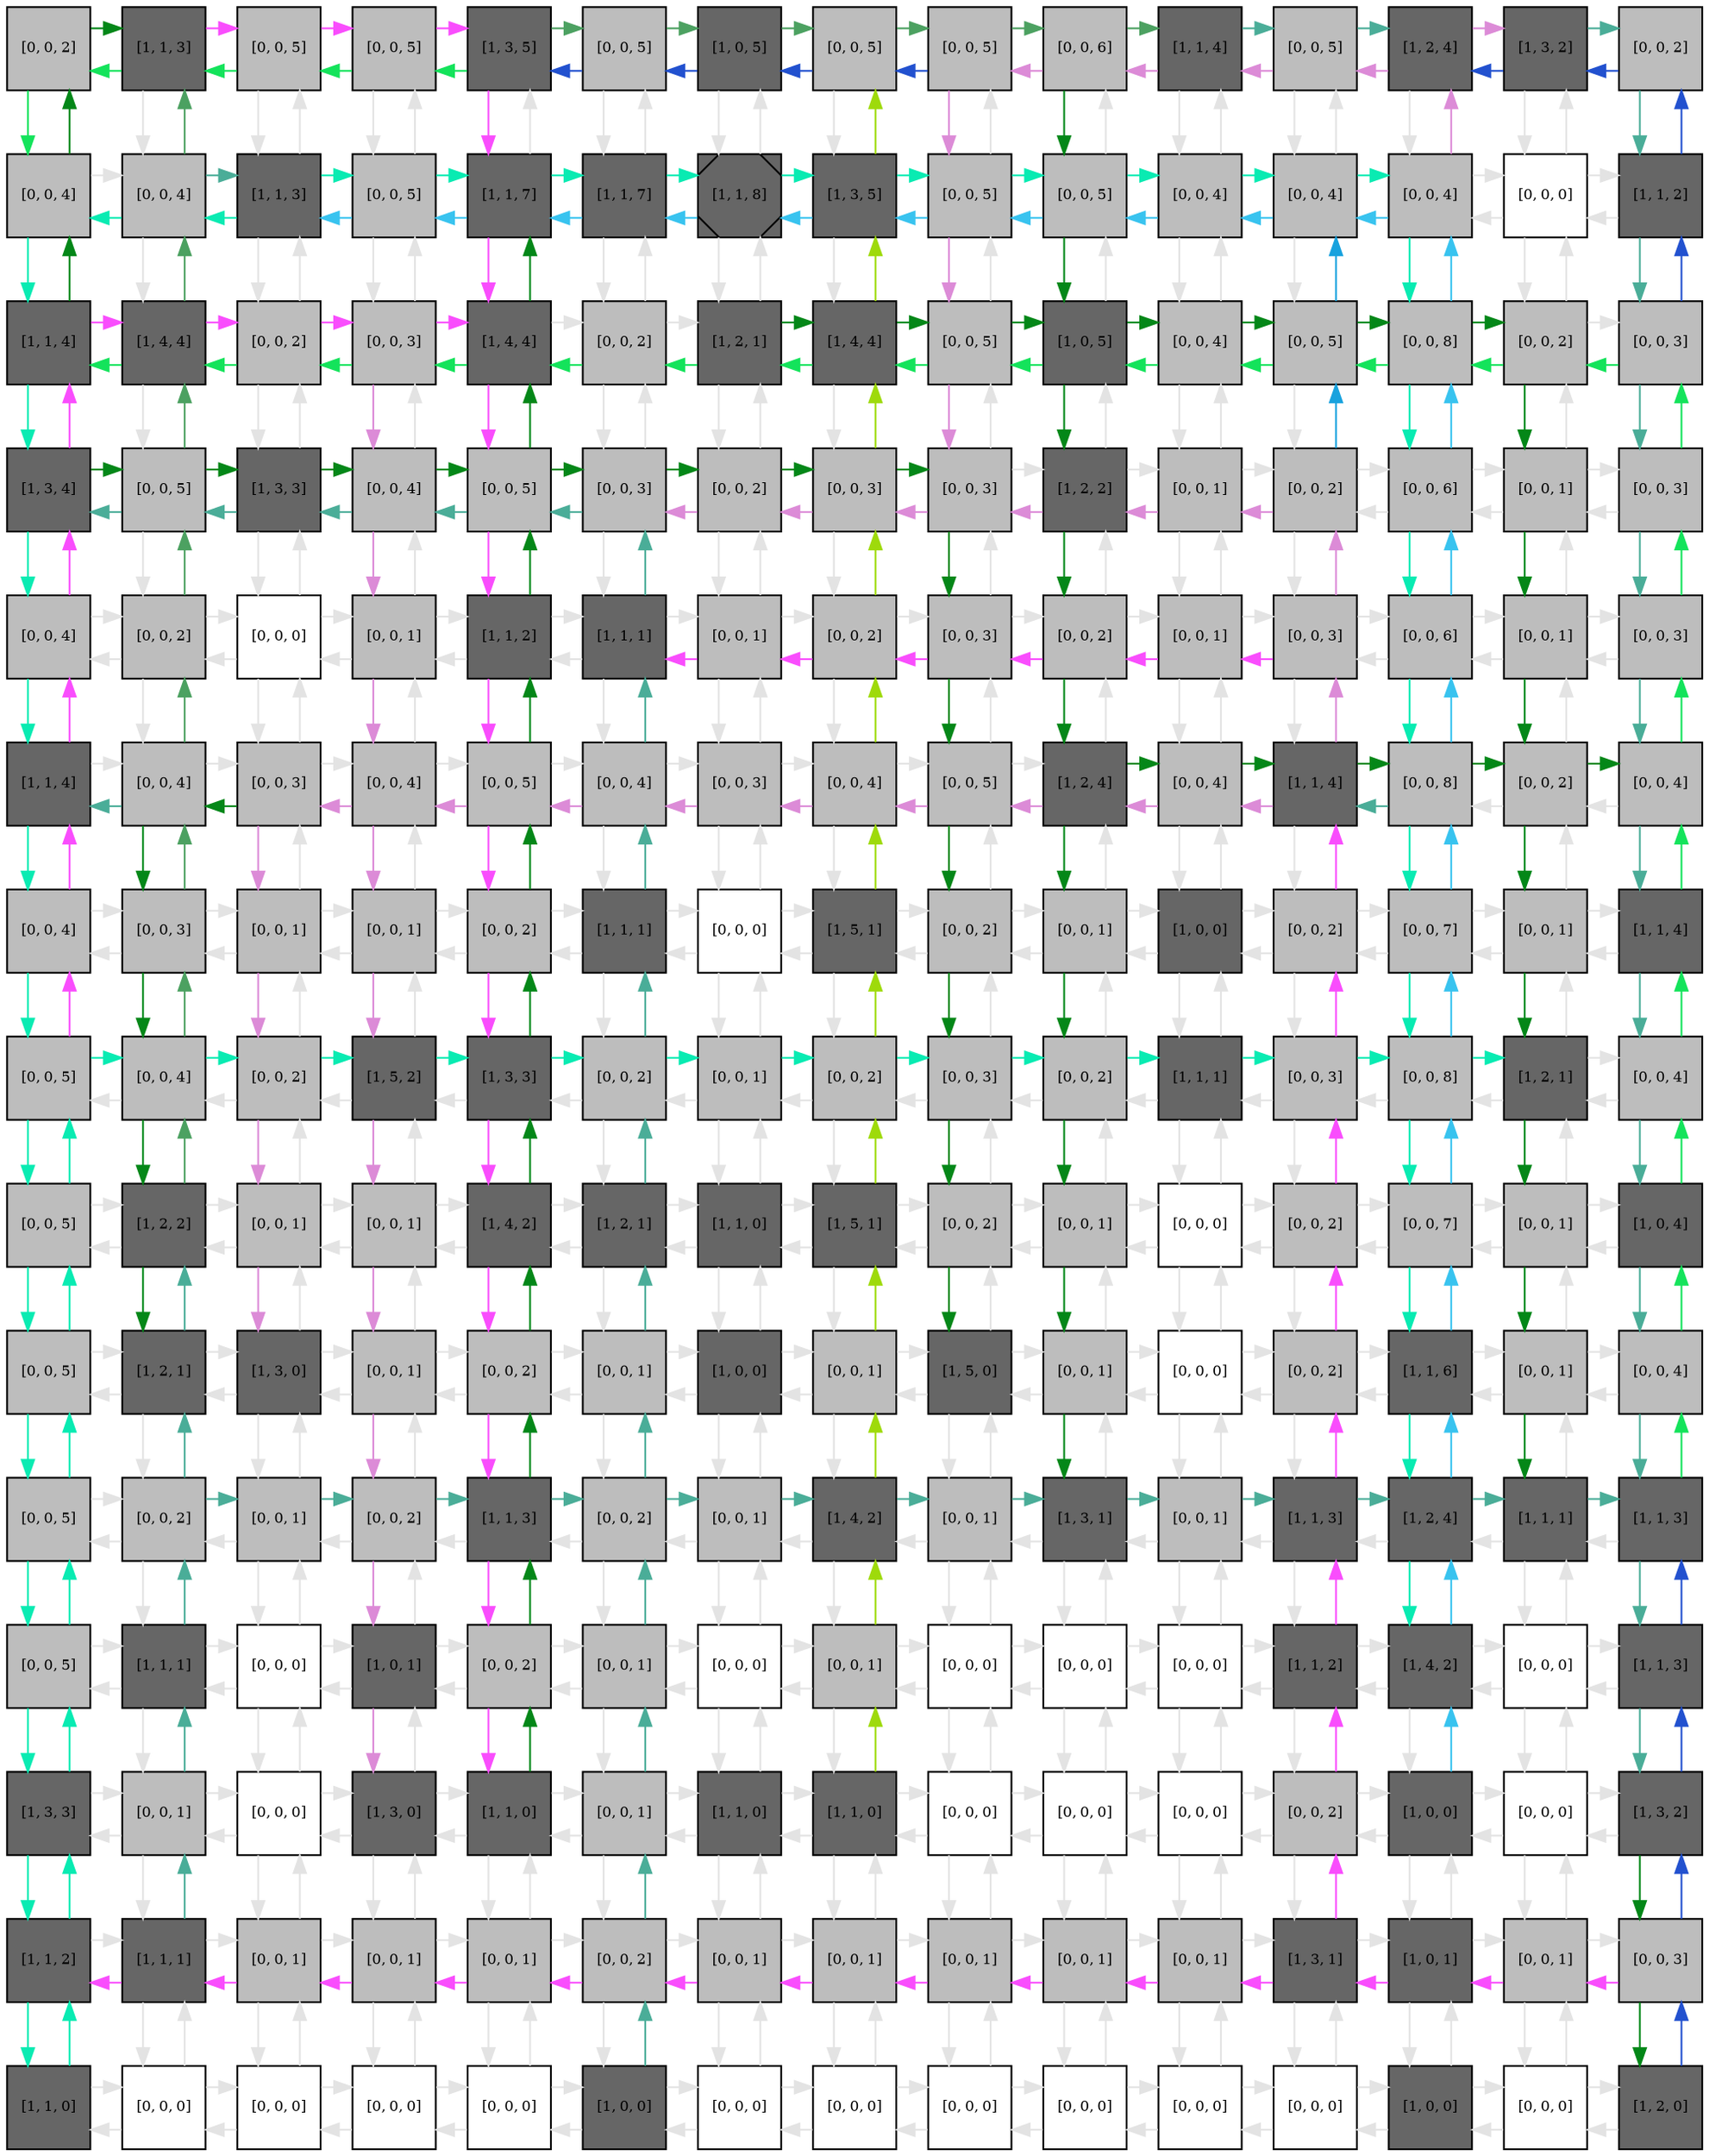 digraph layout  {
rankdir=TB;
splines=ortho;
node [fixedsize=false, style=filled, width="0.6"];
edge [constraint=false];
0 [fillcolor="#bdbdbd", fontsize=8, label="[0, 0, 2]", shape=square, tooltip="name: None,\nin_degree: 2,\nout_degree: 2"];
1 [fillcolor="#666666", fontsize=8, label="[1, 1, 3]", shape=square, tooltip="name:  MAPK ,\nin_degree: 3,\nout_degree: 3"];
2 [fillcolor="#bdbdbd", fontsize=8, label="[0, 0, 5]", shape=square, tooltip="name: None,\nin_degree: 3,\nout_degree: 3"];
3 [fillcolor="#bdbdbd", fontsize=8, label="[0, 0, 5]", shape=square, tooltip="name: None,\nin_degree: 3,\nout_degree: 3"];
4 [fillcolor="#666666", fontsize=8, label="[1, 3, 5]", shape=square, tooltip="name:  MDM ,\nin_degree: 3,\nout_degree: 3"];
5 [fillcolor="#bdbdbd", fontsize=8, label="[0, 0, 5]", shape=square, tooltip="name: None,\nin_degree: 3,\nout_degree: 3"];
6 [fillcolor="#666666", fontsize=8, label="[1, 0, 5]", shape=square, tooltip="name: X,\nin_degree: 3,\nout_degree: 3"];
7 [fillcolor="#bdbdbd", fontsize=8, label="[0, 0, 5]", shape=square, tooltip="name: None,\nin_degree: 3,\nout_degree: 3"];
8 [fillcolor="#bdbdbd", fontsize=8, label="[0, 0, 5]", shape=square, tooltip="name: None,\nin_degree: 3,\nout_degree: 3"];
9 [fillcolor="#bdbdbd", fontsize=8, label="[0, 0, 6]", shape=square, tooltip="name: None,\nin_degree: 3,\nout_degree: 3"];
10 [fillcolor="#666666", fontsize=8, label="[1, 1, 4]", shape=square, tooltip="name:  AKT ,\nin_degree: 3,\nout_degree: 3"];
11 [fillcolor="#bdbdbd", fontsize=8, label="[0, 0, 5]", shape=square, tooltip="name: None,\nin_degree: 3,\nout_degree: 3"];
12 [fillcolor="#666666", fontsize=8, label="[1, 2, 4]", shape=square, tooltip="name:  JNK ,\nin_degree: 3,\nout_degree: 3"];
13 [fillcolor="#666666", fontsize=8, label="[1, 3, 2]", shape=square, tooltip="name:  RIP ,\nin_degree: 3,\nout_degree: 3"];
14 [fillcolor="#bdbdbd", fontsize=8, label="[0, 0, 2]", shape=square, tooltip="name: None,\nin_degree: 2,\nout_degree: 2"];
15 [fillcolor="#bdbdbd", fontsize=8, label="[0, 0, 4]", shape=square, tooltip="name: None,\nin_degree: 3,\nout_degree: 3"];
16 [fillcolor="#bdbdbd", fontsize=8, label="[0, 0, 4]", shape=square, tooltip="name: None,\nin_degree: 4,\nout_degree: 4"];
17 [fillcolor="#666666", fontsize=8, label="[1, 1, 3]", shape=square, tooltip="name:  Prot ,\nin_degree: 4,\nout_degree: 4"];
18 [fillcolor="#bdbdbd", fontsize=8, label="[0, 0, 5]", shape=square, tooltip="name: None,\nin_degree: 4,\nout_degree: 4"];
19 [fillcolor="#666666", fontsize=8, label="[1, 1, 7]", shape=square, tooltip="name:  gp130 ,\nin_degree: 4,\nout_degree: 4"];
20 [fillcolor="#666666", fontsize=8, label="[1, 1, 7]", shape=square, tooltip="name:  cJun ,\nin_degree: 4,\nout_degree: 4"];
21 [fillcolor="#666666", fontsize=8, label="[1, 1, 8]", shape=Msquare, tooltip="name:  GROWTH ,\nin_degree: 4,\nout_degree: 4"];
22 [fillcolor="#666666", fontsize=8, label="[1, 3, 5]", shape=square, tooltip="name:  MYC ,\nin_degree: 4,\nout_degree: 4"];
23 [fillcolor="#bdbdbd", fontsize=8, label="[0, 0, 5]", shape=square, tooltip="name: None,\nin_degree: 4,\nout_degree: 4"];
24 [fillcolor="#bdbdbd", fontsize=8, label="[0, 0, 5]", shape=square, tooltip="name: None,\nin_degree: 4,\nout_degree: 4"];
25 [fillcolor="#bdbdbd", fontsize=8, label="[0, 0, 4]", shape=square, tooltip="name: None,\nin_degree: 4,\nout_degree: 4"];
26 [fillcolor="#bdbdbd", fontsize=8, label="[0, 0, 4]", shape=square, tooltip="name: None,\nin_degree: 4,\nout_degree: 4"];
27 [fillcolor="#bdbdbd", fontsize=8, label="[0, 0, 4]", shape=square, tooltip="name: None,\nin_degree: 4,\nout_degree: 4"];
28 [fillcolor="#FFFFFF", fontsize=8, label="[0, 0, 0]", shape=square, tooltip="name: None,\nin_degree: 4,\nout_degree: 4"];
29 [fillcolor="#666666", fontsize=8, label="[1, 1, 2]", shape=square, tooltip="name:  Cytc ,\nin_degree: 3,\nout_degree: 3"];
30 [fillcolor="#666666", fontsize=8, label="[1, 1, 4]", shape=square, tooltip="name:  MKK4 ,\nin_degree: 3,\nout_degree: 3"];
31 [fillcolor="#666666", fontsize=8, label="[1, 4, 4]", shape=square, tooltip="name:  p27 ,\nin_degree: 4,\nout_degree: 4"];
32 [fillcolor="#bdbdbd", fontsize=8, label="[0, 0, 2]", shape=square, tooltip="name: None,\nin_degree: 4,\nout_degree: 4"];
33 [fillcolor="#bdbdbd", fontsize=8, label="[0, 0, 3]", shape=square, tooltip="name: None,\nin_degree: 4,\nout_degree: 4"];
34 [fillcolor="#666666", fontsize=8, label="[1, 4, 4]", shape=square, tooltip="name:  p53 ,\nin_degree: 4,\nout_degree: 4"];
35 [fillcolor="#bdbdbd", fontsize=8, label="[0, 0, 2]", shape=square, tooltip="name: None,\nin_degree: 4,\nout_degree: 4"];
36 [fillcolor="#666666", fontsize=8, label="[1, 2, 1]", shape=square, tooltip="name:  Fas ,\nin_degree: 4,\nout_degree: 4"];
37 [fillcolor="#666666", fontsize=8, label="[1, 4, 4]", shape=square, tooltip="name:  BAX ,\nin_degree: 4,\nout_degree: 4"];
38 [fillcolor="#bdbdbd", fontsize=8, label="[0, 0, 5]", shape=square, tooltip="name: None,\nin_degree: 4,\nout_degree: 4"];
39 [fillcolor="#666666", fontsize=8, label="[1, 0, 5]", shape=square, tooltip="name:  TNFA ,\nin_degree: 4,\nout_degree: 4"];
40 [fillcolor="#bdbdbd", fontsize=8, label="[0, 0, 4]", shape=square, tooltip="name: None,\nin_degree: 4,\nout_degree: 4"];
41 [fillcolor="#bdbdbd", fontsize=8, label="[0, 0, 5]", shape=square, tooltip="name: None,\nin_degree: 4,\nout_degree: 4"];
42 [fillcolor="#bdbdbd", fontsize=8, label="[0, 0, 8]", shape=square, tooltip="name: None,\nin_degree: 4,\nout_degree: 4"];
43 [fillcolor="#bdbdbd", fontsize=8, label="[0, 0, 2]", shape=square, tooltip="name: None,\nin_degree: 4,\nout_degree: 4"];
44 [fillcolor="#bdbdbd", fontsize=8, label="[0, 0, 3]", shape=square, tooltip="name: None,\nin_degree: 3,\nout_degree: 3"];
45 [fillcolor="#666666", fontsize=8, label="[1, 3, 4]", shape=square, tooltip="name:  JAK2 ,\nin_degree: 3,\nout_degree: 3"];
46 [fillcolor="#bdbdbd", fontsize=8, label="[0, 0, 5]", shape=square, tooltip="name: None,\nin_degree: 4,\nout_degree: 4"];
47 [fillcolor="#666666", fontsize=8, label="[1, 3, 3]", shape=square, tooltip="name:  CDK4 ,\nin_degree: 4,\nout_degree: 4"];
48 [fillcolor="#bdbdbd", fontsize=8, label="[0, 0, 4]", shape=square, tooltip="name: None,\nin_degree: 4,\nout_degree: 4"];
49 [fillcolor="#bdbdbd", fontsize=8, label="[0, 0, 5]", shape=square, tooltip="name: None,\nin_degree: 4,\nout_degree: 4"];
50 [fillcolor="#bdbdbd", fontsize=8, label="[0, 0, 3]", shape=square, tooltip="name: None,\nin_degree: 4,\nout_degree: 4"];
51 [fillcolor="#bdbdbd", fontsize=8, label="[0, 0, 2]", shape=square, tooltip="name: None,\nin_degree: 4,\nout_degree: 4"];
52 [fillcolor="#bdbdbd", fontsize=8, label="[0, 0, 3]", shape=square, tooltip="name: None,\nin_degree: 4,\nout_degree: 4"];
53 [fillcolor="#bdbdbd", fontsize=8, label="[0, 0, 3]", shape=square, tooltip="name: None,\nin_degree: 4,\nout_degree: 4"];
54 [fillcolor="#666666", fontsize=8, label="[1, 2, 2]", shape=square, tooltip="name:  JAK1 ,\nin_degree: 4,\nout_degree: 4"];
55 [fillcolor="#bdbdbd", fontsize=8, label="[0, 0, 1]", shape=square, tooltip="name: None,\nin_degree: 4,\nout_degree: 4"];
56 [fillcolor="#bdbdbd", fontsize=8, label="[0, 0, 2]", shape=square, tooltip="name: None,\nin_degree: 4,\nout_degree: 4"];
57 [fillcolor="#bdbdbd", fontsize=8, label="[0, 0, 6]", shape=square, tooltip="name: None,\nin_degree: 4,\nout_degree: 4"];
58 [fillcolor="#bdbdbd", fontsize=8, label="[0, 0, 1]", shape=square, tooltip="name: None,\nin_degree: 4,\nout_degree: 4"];
59 [fillcolor="#bdbdbd", fontsize=8, label="[0, 0, 3]", shape=square, tooltip="name: None,\nin_degree: 3,\nout_degree: 3"];
60 [fillcolor="#bdbdbd", fontsize=8, label="[0, 0, 4]", shape=square, tooltip="name: None,\nin_degree: 3,\nout_degree: 3"];
61 [fillcolor="#bdbdbd", fontsize=8, label="[0, 0, 2]", shape=square, tooltip="name: None,\nin_degree: 4,\nout_degree: 4"];
62 [fillcolor="#FFFFFF", fontsize=8, label="[0, 0, 0]", shape=square, tooltip="name: None,\nin_degree: 4,\nout_degree: 4"];
63 [fillcolor="#bdbdbd", fontsize=8, label="[0, 0, 1]", shape=square, tooltip="name: None,\nin_degree: 4,\nout_degree: 4"];
64 [fillcolor="#666666", fontsize=8, label="[1, 1, 2]", shape=square, tooltip="name:  TRAF3 ,\nin_degree: 4,\nout_degree: 4"];
65 [fillcolor="#666666", fontsize=8, label="[1, 1, 1]", shape=square, tooltip="name:  STAT3 ,\nin_degree: 4,\nout_degree: 4"];
66 [fillcolor="#bdbdbd", fontsize=8, label="[0, 0, 1]", shape=square, tooltip="name: None,\nin_degree: 4,\nout_degree: 4"];
67 [fillcolor="#bdbdbd", fontsize=8, label="[0, 0, 2]", shape=square, tooltip="name: None,\nin_degree: 4,\nout_degree: 4"];
68 [fillcolor="#bdbdbd", fontsize=8, label="[0, 0, 3]", shape=square, tooltip="name: None,\nin_degree: 4,\nout_degree: 4"];
69 [fillcolor="#bdbdbd", fontsize=8, label="[0, 0, 2]", shape=square, tooltip="name: None,\nin_degree: 4,\nout_degree: 4"];
70 [fillcolor="#bdbdbd", fontsize=8, label="[0, 0, 1]", shape=square, tooltip="name: None,\nin_degree: 4,\nout_degree: 4"];
71 [fillcolor="#bdbdbd", fontsize=8, label="[0, 0, 3]", shape=square, tooltip="name: None,\nin_degree: 4,\nout_degree: 4"];
72 [fillcolor="#bdbdbd", fontsize=8, label="[0, 0, 6]", shape=square, tooltip="name: None,\nin_degree: 4,\nout_degree: 4"];
73 [fillcolor="#bdbdbd", fontsize=8, label="[0, 0, 1]", shape=square, tooltip="name: None,\nin_degree: 4,\nout_degree: 4"];
74 [fillcolor="#bdbdbd", fontsize=8, label="[0, 0, 3]", shape=square, tooltip="name: None,\nin_degree: 3,\nout_degree: 3"];
75 [fillcolor="#666666", fontsize=8, label="[1, 1, 4]", shape=square, tooltip="name:  Apo ,\nin_degree: 3,\nout_degree: 3"];
76 [fillcolor="#bdbdbd", fontsize=8, label="[0, 0, 4]", shape=square, tooltip="name: None,\nin_degree: 4,\nout_degree: 4"];
77 [fillcolor="#bdbdbd", fontsize=8, label="[0, 0, 3]", shape=square, tooltip="name: None,\nin_degree: 4,\nout_degree: 4"];
78 [fillcolor="#bdbdbd", fontsize=8, label="[0, 0, 4]", shape=square, tooltip="name: None,\nin_degree: 4,\nout_degree: 4"];
79 [fillcolor="#bdbdbd", fontsize=8, label="[0, 0, 5]", shape=square, tooltip="name: None,\nin_degree: 4,\nout_degree: 4"];
80 [fillcolor="#bdbdbd", fontsize=8, label="[0, 0, 4]", shape=square, tooltip="name: None,\nin_degree: 4,\nout_degree: 4"];
81 [fillcolor="#bdbdbd", fontsize=8, label="[0, 0, 3]", shape=square, tooltip="name: None,\nin_degree: 4,\nout_degree: 4"];
82 [fillcolor="#bdbdbd", fontsize=8, label="[0, 0, 4]", shape=square, tooltip="name: None,\nin_degree: 4,\nout_degree: 4"];
83 [fillcolor="#bdbdbd", fontsize=8, label="[0, 0, 5]", shape=square, tooltip="name: None,\nin_degree: 4,\nout_degree: 4"];
84 [fillcolor="#666666", fontsize=8, label="[1, 2, 4]", shape=square, tooltip="name:  DNAdam ,\nin_degree: 4,\nout_degree: 4"];
85 [fillcolor="#bdbdbd", fontsize=8, label="[0, 0, 4]", shape=square, tooltip="name: None,\nin_degree: 4,\nout_degree: 4"];
86 [fillcolor="#666666", fontsize=8, label="[1, 1, 4]", shape=square, tooltip="name:  IL6 ,\nin_degree: 4,\nout_degree: 4"];
87 [fillcolor="#bdbdbd", fontsize=8, label="[0, 0, 8]", shape=square, tooltip="name: None,\nin_degree: 4,\nout_degree: 4"];
88 [fillcolor="#bdbdbd", fontsize=8, label="[0, 0, 2]", shape=square, tooltip="name: None,\nin_degree: 4,\nout_degree: 4"];
89 [fillcolor="#bdbdbd", fontsize=8, label="[0, 0, 4]", shape=square, tooltip="name: None,\nin_degree: 3,\nout_degree: 3"];
90 [fillcolor="#bdbdbd", fontsize=8, label="[0, 0, 4]", shape=square, tooltip="name: None,\nin_degree: 3,\nout_degree: 3"];
91 [fillcolor="#bdbdbd", fontsize=8, label="[0, 0, 3]", shape=square, tooltip="name: None,\nin_degree: 4,\nout_degree: 4"];
92 [fillcolor="#bdbdbd", fontsize=8, label="[0, 0, 1]", shape=square, tooltip="name: None,\nin_degree: 4,\nout_degree: 4"];
93 [fillcolor="#bdbdbd", fontsize=8, label="[0, 0, 1]", shape=square, tooltip="name: None,\nin_degree: 4,\nout_degree: 4"];
94 [fillcolor="#bdbdbd", fontsize=8, label="[0, 0, 2]", shape=square, tooltip="name: None,\nin_degree: 4,\nout_degree: 4"];
95 [fillcolor="#666666", fontsize=8, label="[1, 1, 1]", shape=square, tooltip="name:  NIK ,\nin_degree: 4,\nout_degree: 4"];
96 [fillcolor="#FFFFFF", fontsize=8, label="[0, 0, 0]", shape=square, tooltip="name: None,\nin_degree: 4,\nout_degree: 4"];
97 [fillcolor="#666666", fontsize=8, label="[1, 5, 1]", shape=square, tooltip="name:  Bclxl ,\nin_degree: 4,\nout_degree: 4"];
98 [fillcolor="#bdbdbd", fontsize=8, label="[0, 0, 2]", shape=square, tooltip="name: None,\nin_degree: 4,\nout_degree: 4"];
99 [fillcolor="#bdbdbd", fontsize=8, label="[0, 0, 1]", shape=square, tooltip="name: None,\nin_degree: 4,\nout_degree: 4"];
100 [fillcolor="#666666", fontsize=8, label="[1, 0, 0]", shape=square, tooltip="name: SHP1,\nin_degree: 4,\nout_degree: 4"];
101 [fillcolor="#bdbdbd", fontsize=8, label="[0, 0, 2]", shape=square, tooltip="name: None,\nin_degree: 4,\nout_degree: 4"];
102 [fillcolor="#bdbdbd", fontsize=8, label="[0, 0, 7]", shape=square, tooltip="name: None,\nin_degree: 4,\nout_degree: 4"];
103 [fillcolor="#bdbdbd", fontsize=8, label="[0, 0, 1]", shape=square, tooltip="name: None,\nin_degree: 4,\nout_degree: 4"];
104 [fillcolor="#666666", fontsize=8, label="[1, 1, 4]", shape=square, tooltip="name:  CIAP ,\nin_degree: 3,\nout_degree: 3"];
105 [fillcolor="#bdbdbd", fontsize=8, label="[0, 0, 5]", shape=square, tooltip="name: None,\nin_degree: 3,\nout_degree: 3"];
106 [fillcolor="#bdbdbd", fontsize=8, label="[0, 0, 4]", shape=square, tooltip="name: None,\nin_degree: 4,\nout_degree: 4"];
107 [fillcolor="#bdbdbd", fontsize=8, label="[0, 0, 2]", shape=square, tooltip="name: None,\nin_degree: 4,\nout_degree: 4"];
108 [fillcolor="#666666", fontsize=8, label="[1, 5, 2]", shape=square, tooltip="name:  BID ,\nin_degree: 4,\nout_degree: 4"];
109 [fillcolor="#666666", fontsize=8, label="[1, 3, 3]", shape=square, tooltip="name:  pRB ,\nin_degree: 4,\nout_degree: 4"];
110 [fillcolor="#bdbdbd", fontsize=8, label="[0, 0, 2]", shape=square, tooltip="name: None,\nin_degree: 4,\nout_degree: 4"];
111 [fillcolor="#bdbdbd", fontsize=8, label="[0, 0, 1]", shape=square, tooltip="name: None,\nin_degree: 4,\nout_degree: 4"];
112 [fillcolor="#bdbdbd", fontsize=8, label="[0, 0, 2]", shape=square, tooltip="name: None,\nin_degree: 4,\nout_degree: 4"];
113 [fillcolor="#bdbdbd", fontsize=8, label="[0, 0, 3]", shape=square, tooltip="name: None,\nin_degree: 4,\nout_degree: 4"];
114 [fillcolor="#bdbdbd", fontsize=8, label="[0, 0, 2]", shape=square, tooltip="name: None,\nin_degree: 4,\nout_degree: 4"];
115 [fillcolor="#666666", fontsize=8, label="[1, 1, 1]", shape=square, tooltip="name:  BAD ,\nin_degree: 4,\nout_degree: 4"];
116 [fillcolor="#bdbdbd", fontsize=8, label="[0, 0, 3]", shape=square, tooltip="name: None,\nin_degree: 4,\nout_degree: 4"];
117 [fillcolor="#bdbdbd", fontsize=8, label="[0, 0, 8]", shape=square, tooltip="name: None,\nin_degree: 4,\nout_degree: 4"];
118 [fillcolor="#666666", fontsize=8, label="[1, 2, 1]", shape=square, tooltip="name:  CDK2 ,\nin_degree: 4,\nout_degree: 4"];
119 [fillcolor="#bdbdbd", fontsize=8, label="[0, 0, 4]", shape=square, tooltip="name: None,\nin_degree: 3,\nout_degree: 3"];
120 [fillcolor="#bdbdbd", fontsize=8, label="[0, 0, 5]", shape=square, tooltip="name: None,\nin_degree: 3,\nout_degree: 3"];
121 [fillcolor="#666666", fontsize=8, label="[1, 2, 2]", shape=square, tooltip="name:  PIP3 ,\nin_degree: 4,\nout_degree: 4"];
122 [fillcolor="#bdbdbd", fontsize=8, label="[0, 0, 1]", shape=square, tooltip="name: None,\nin_degree: 4,\nout_degree: 4"];
123 [fillcolor="#bdbdbd", fontsize=8, label="[0, 0, 1]", shape=square, tooltip="name: None,\nin_degree: 4,\nout_degree: 4"];
124 [fillcolor="#666666", fontsize=8, label="[1, 4, 2]", shape=square, tooltip="name:  BCL2 ,\nin_degree: 4,\nout_degree: 4"];
125 [fillcolor="#666666", fontsize=8, label="[1, 2, 1]", shape=square, tooltip="name:  STRESS ,\nin_degree: 4,\nout_degree: 4"];
126 [fillcolor="#666666", fontsize=8, label="[1, 1, 0]", shape=square, tooltip="name:  Smac ,\nin_degree: 4,\nout_degree: 4"];
127 [fillcolor="#666666", fontsize=8, label="[1, 5, 1]", shape=square, tooltip="name:  p21 ,\nin_degree: 4,\nout_degree: 4"];
128 [fillcolor="#bdbdbd", fontsize=8, label="[0, 0, 2]", shape=square, tooltip="name: None,\nin_degree: 4,\nout_degree: 4"];
129 [fillcolor="#bdbdbd", fontsize=8, label="[0, 0, 1]", shape=square, tooltip="name: None,\nin_degree: 4,\nout_degree: 4"];
130 [fillcolor="#FFFFFF", fontsize=8, label="[0, 0, 0]", shape=square, tooltip="name: None,\nin_degree: 4,\nout_degree: 4"];
131 [fillcolor="#bdbdbd", fontsize=8, label="[0, 0, 2]", shape=square, tooltip="name: None,\nin_degree: 4,\nout_degree: 4"];
132 [fillcolor="#bdbdbd", fontsize=8, label="[0, 0, 7]", shape=square, tooltip="name: None,\nin_degree: 4,\nout_degree: 4"];
133 [fillcolor="#bdbdbd", fontsize=8, label="[0, 0, 1]", shape=square, tooltip="name: None,\nin_degree: 4,\nout_degree: 4"];
134 [fillcolor="#666666", fontsize=8, label="[1, 0, 4]", shape=square, tooltip="name:  TNFAR ,\nin_degree: 3,\nout_degree: 3"];
135 [fillcolor="#bdbdbd", fontsize=8, label="[0, 0, 5]", shape=square, tooltip="name: None,\nin_degree: 3,\nout_degree: 3"];
136 [fillcolor="#666666", fontsize=8, label="[1, 2, 1]", shape=square, tooltip="name:  PI3K ,\nin_degree: 4,\nout_degree: 4"];
137 [fillcolor="#666666", fontsize=8, label="[1, 3, 0]", shape=square, tooltip="name:  RAS ,\nin_degree: 4,\nout_degree: 4"];
138 [fillcolor="#bdbdbd", fontsize=8, label="[0, 0, 1]", shape=square, tooltip="name: None,\nin_degree: 4,\nout_degree: 4"];
139 [fillcolor="#bdbdbd", fontsize=8, label="[0, 0, 2]", shape=square, tooltip="name: None,\nin_degree: 4,\nout_degree: 4"];
140 [fillcolor="#bdbdbd", fontsize=8, label="[0, 0, 1]", shape=square, tooltip="name: None,\nin_degree: 4,\nout_degree: 4"];
141 [fillcolor="#666666", fontsize=8, label="[1, 0, 0]", shape=square, tooltip="name: TNFAR,\nin_degree: 4,\nout_degree: 4"];
142 [fillcolor="#bdbdbd", fontsize=8, label="[0, 0, 1]", shape=square, tooltip="name: None,\nin_degree: 4,\nout_degree: 4"];
143 [fillcolor="#666666", fontsize=8, label="[1, 5, 0]", shape=square, tooltip="name:  pSTAT3 ,\nin_degree: 4,\nout_degree: 4"];
144 [fillcolor="#bdbdbd", fontsize=8, label="[0, 0, 1]", shape=square, tooltip="name: None,\nin_degree: 4,\nout_degree: 4"];
145 [fillcolor="#FFFFFF", fontsize=8, label="[0, 0, 0]", shape=square, tooltip="name: None,\nin_degree: 4,\nout_degree: 4"];
146 [fillcolor="#bdbdbd", fontsize=8, label="[0, 0, 2]", shape=square, tooltip="name: None,\nin_degree: 4,\nout_degree: 4"];
147 [fillcolor="#666666", fontsize=8, label="[1, 1, 6]", shape=square, tooltip="name:  Cl_PARP ,\nin_degree: 4,\nout_degree: 4"];
148 [fillcolor="#bdbdbd", fontsize=8, label="[0, 0, 1]", shape=square, tooltip="name: None,\nin_degree: 4,\nout_degree: 4"];
149 [fillcolor="#bdbdbd", fontsize=8, label="[0, 0, 4]", shape=square, tooltip="name: None,\nin_degree: 3,\nout_degree: 3"];
150 [fillcolor="#bdbdbd", fontsize=8, label="[0, 0, 5]", shape=square, tooltip="name: None,\nin_degree: 3,\nout_degree: 3"];
151 [fillcolor="#bdbdbd", fontsize=8, label="[0, 0, 2]", shape=square, tooltip="name: None,\nin_degree: 4,\nout_degree: 4"];
152 [fillcolor="#bdbdbd", fontsize=8, label="[0, 0, 1]", shape=square, tooltip="name: None,\nin_degree: 4,\nout_degree: 4"];
153 [fillcolor="#bdbdbd", fontsize=8, label="[0, 0, 2]", shape=square, tooltip="name: None,\nin_degree: 4,\nout_degree: 4"];
154 [fillcolor="#666666", fontsize=8, label="[1, 1, 3]", shape=square, tooltip="name:  CDK6 ,\nin_degree: 4,\nout_degree: 4"];
155 [fillcolor="#bdbdbd", fontsize=8, label="[0, 0, 2]", shape=square, tooltip="name: None,\nin_degree: 4,\nout_degree: 4"];
156 [fillcolor="#bdbdbd", fontsize=8, label="[0, 0, 1]", shape=square, tooltip="name: None,\nin_degree: 4,\nout_degree: 4"];
157 [fillcolor="#666666", fontsize=8, label="[1, 4, 2]", shape=square, tooltip="name:  XIAP ,\nin_degree: 4,\nout_degree: 4"];
158 [fillcolor="#bdbdbd", fontsize=8, label="[0, 0, 1]", shape=square, tooltip="name: None,\nin_degree: 4,\nout_degree: 4"];
159 [fillcolor="#666666", fontsize=8, label="[1, 3, 1]", shape=square, tooltip="name:  IKK ,\nin_degree: 4,\nout_degree: 4"];
160 [fillcolor="#bdbdbd", fontsize=8, label="[0, 0, 1]", shape=square, tooltip="name: None,\nin_degree: 4,\nout_degree: 4"];
161 [fillcolor="#666666", fontsize=8, label="[1, 1, 3]", shape=square, tooltip="name:  RAF ,\nin_degree: 4,\nout_degree: 4"];
162 [fillcolor="#666666", fontsize=8, label="[1, 2, 4]", shape=square, tooltip="name:  FasL ,\nin_degree: 4,\nout_degree: 4"];
163 [fillcolor="#666666", fontsize=8, label="[1, 1, 1]", shape=square, tooltip="name:  MITO ,\nin_degree: 4,\nout_degree: 4"];
164 [fillcolor="#666666", fontsize=8, label="[1, 1, 3]", shape=square, tooltip="name:  MEKK2 ,\nin_degree: 3,\nout_degree: 3"];
165 [fillcolor="#bdbdbd", fontsize=8, label="[0, 0, 5]", shape=square, tooltip="name: None,\nin_degree: 3,\nout_degree: 3"];
166 [fillcolor="#666666", fontsize=8, label="[1, 1, 1]", shape=square, tooltip="name:  MEKK ,\nin_degree: 4,\nout_degree: 4"];
167 [fillcolor="#FFFFFF", fontsize=8, label="[0, 0, 0]", shape=square, tooltip="name: None,\nin_degree: 4,\nout_degree: 4"];
168 [fillcolor="#666666", fontsize=8, label="[1, 0, 1]", shape=square, tooltip="name: TNFA,\nin_degree: 4,\nout_degree: 4"];
169 [fillcolor="#bdbdbd", fontsize=8, label="[0, 0, 2]", shape=square, tooltip="name: None,\nin_degree: 4,\nout_degree: 4"];
170 [fillcolor="#bdbdbd", fontsize=8, label="[0, 0, 1]", shape=square, tooltip="name: None,\nin_degree: 4,\nout_degree: 4"];
171 [fillcolor="#FFFFFF", fontsize=8, label="[0, 0, 0]", shape=square, tooltip="name: None,\nin_degree: 4,\nout_degree: 4"];
172 [fillcolor="#bdbdbd", fontsize=8, label="[0, 0, 1]", shape=square, tooltip="name: None,\nin_degree: 4,\nout_degree: 4"];
173 [fillcolor="#FFFFFF", fontsize=8, label="[0, 0, 0]", shape=square, tooltip="name: None,\nin_degree: 4,\nout_degree: 4"];
174 [fillcolor="#FFFFFF", fontsize=8, label="[0, 0, 0]", shape=square, tooltip="name: None,\nin_degree: 4,\nout_degree: 4"];
175 [fillcolor="#FFFFFF", fontsize=8, label="[0, 0, 0]", shape=square, tooltip="name: None,\nin_degree: 4,\nout_degree: 4"];
176 [fillcolor="#666666", fontsize=8, label="[1, 1, 2]", shape=square, tooltip="name:  pIKB ,\nin_degree: 4,\nout_degree: 4"];
177 [fillcolor="#666666", fontsize=8, label="[1, 4, 2]", shape=square, tooltip="name:  pNFKB ,\nin_degree: 4,\nout_degree: 4"];
178 [fillcolor="#FFFFFF", fontsize=8, label="[0, 0, 0]", shape=square, tooltip="name: None,\nin_degree: 4,\nout_degree: 4"];
179 [fillcolor="#666666", fontsize=8, label="[1, 1, 3]", shape=square, tooltip="name:  FLIP ,\nin_degree: 3,\nout_degree: 3"];
180 [fillcolor="#666666", fontsize=8, label="[1, 3, 3]", shape=square, tooltip="name:  CYCD ,\nin_degree: 3,\nout_degree: 3"];
181 [fillcolor="#bdbdbd", fontsize=8, label="[0, 0, 1]", shape=square, tooltip="name: None,\nin_degree: 4,\nout_degree: 4"];
182 [fillcolor="#FFFFFF", fontsize=8, label="[0, 0, 0]", shape=square, tooltip="name: None,\nin_degree: 4,\nout_degree: 4"];
183 [fillcolor="#666666", fontsize=8, label="[1, 3, 0]", shape=square, tooltip="name:  Cas8 ,\nin_degree: 4,\nout_degree: 4"];
184 [fillcolor="#666666", fontsize=8, label="[1, 1, 0]", shape=square, tooltip="name:  ERK ,\nin_degree: 4,\nout_degree: 4"];
185 [fillcolor="#bdbdbd", fontsize=8, label="[0, 0, 1]", shape=square, tooltip="name: None,\nin_degree: 4,\nout_degree: 4"];
186 [fillcolor="#666666", fontsize=8, label="[1, 1, 0]", shape=square, tooltip="name:  PTEN ,\nin_degree: 4,\nout_degree: 4"];
187 [fillcolor="#666666", fontsize=8, label="[1, 1, 0]", shape=square, tooltip="name:  MEK1 ,\nin_degree: 4,\nout_degree: 4"];
188 [fillcolor="#FFFFFF", fontsize=8, label="[0, 0, 0]", shape=square, tooltip="name: None,\nin_degree: 4,\nout_degree: 4"];
189 [fillcolor="#FFFFFF", fontsize=8, label="[0, 0, 0]", shape=square, tooltip="name: None,\nin_degree: 4,\nout_degree: 4"];
190 [fillcolor="#FFFFFF", fontsize=8, label="[0, 0, 0]", shape=square, tooltip="name: None,\nin_degree: 4,\nout_degree: 4"];
191 [fillcolor="#bdbdbd", fontsize=8, label="[0, 0, 2]", shape=square, tooltip="name: None,\nin_degree: 4,\nout_degree: 4"];
192 [fillcolor="#666666", fontsize=8, label="[1, 0, 0]", shape=square, tooltip="name:  Bort ,\nin_degree: 4,\nout_degree: 4"];
193 [fillcolor="#FFFFFF", fontsize=8, label="[0, 0, 0]", shape=square, tooltip="name: None,\nin_degree: 4,\nout_degree: 4"];
194 [fillcolor="#666666", fontsize=8, label="[1, 3, 2]", shape=square, tooltip="name:  Cas9 ,\nin_degree: 3,\nout_degree: 3"];
195 [fillcolor="#666666", fontsize=8, label="[1, 1, 2]", shape=square, tooltip="name:  DNAPK ,\nin_degree: 3,\nout_degree: 3"];
196 [fillcolor="#666666", fontsize=8, label="[1, 1, 1]", shape=square, tooltip="name:  RAC ,\nin_degree: 4,\nout_degree: 4"];
197 [fillcolor="#bdbdbd", fontsize=8, label="[0, 0, 1]", shape=square, tooltip="name: None,\nin_degree: 4,\nout_degree: 4"];
198 [fillcolor="#bdbdbd", fontsize=8, label="[0, 0, 1]", shape=square, tooltip="name: None,\nin_degree: 4,\nout_degree: 4"];
199 [fillcolor="#bdbdbd", fontsize=8, label="[0, 0, 1]", shape=square, tooltip="name: None,\nin_degree: 4,\nout_degree: 4"];
200 [fillcolor="#bdbdbd", fontsize=8, label="[0, 0, 2]", shape=square, tooltip="name: None,\nin_degree: 4,\nout_degree: 4"];
201 [fillcolor="#bdbdbd", fontsize=8, label="[0, 0, 1]", shape=square, tooltip="name: None,\nin_degree: 4,\nout_degree: 4"];
202 [fillcolor="#bdbdbd", fontsize=8, label="[0, 0, 1]", shape=square, tooltip="name: None,\nin_degree: 4,\nout_degree: 4"];
203 [fillcolor="#bdbdbd", fontsize=8, label="[0, 0, 1]", shape=square, tooltip="name: None,\nin_degree: 4,\nout_degree: 4"];
204 [fillcolor="#bdbdbd", fontsize=8, label="[0, 0, 1]", shape=square, tooltip="name: None,\nin_degree: 4,\nout_degree: 4"];
205 [fillcolor="#bdbdbd", fontsize=8, label="[0, 0, 1]", shape=square, tooltip="name: None,\nin_degree: 4,\nout_degree: 4"];
206 [fillcolor="#666666", fontsize=8, label="[1, 3, 1]", shape=square, tooltip="name:  Cas3 ,\nin_degree: 4,\nout_degree: 4"];
207 [fillcolor="#666666", fontsize=8, label="[1, 0, 1]", shape=square, tooltip="name:  X ,\nin_degree: 4,\nout_degree: 4"];
208 [fillcolor="#bdbdbd", fontsize=8, label="[0, 0, 1]", shape=square, tooltip="name: None,\nin_degree: 4,\nout_degree: 4"];
209 [fillcolor="#bdbdbd", fontsize=8, label="[0, 0, 3]", shape=square, tooltip="name: None,\nin_degree: 3,\nout_degree: 3"];
210 [fillcolor="#666666", fontsize=8, label="[1, 1, 0]", shape=square, tooltip="name:  CYCE ,\nin_degree: 2,\nout_degree: 2"];
211 [fillcolor="#FFFFFF", fontsize=8, label="[0, 0, 0]", shape=square, tooltip="name: None,\nin_degree: 3,\nout_degree: 3"];
212 [fillcolor="#FFFFFF", fontsize=8, label="[0, 0, 0]", shape=square, tooltip="name: None,\nin_degree: 3,\nout_degree: 3"];
213 [fillcolor="#FFFFFF", fontsize=8, label="[0, 0, 0]", shape=square, tooltip="name: None,\nin_degree: 3,\nout_degree: 3"];
214 [fillcolor="#FFFFFF", fontsize=8, label="[0, 0, 0]", shape=square, tooltip="name: None,\nin_degree: 3,\nout_degree: 3"];
215 [fillcolor="#666666", fontsize=8, label="[1, 0, 0]", shape=square, tooltip="name:  SHP1 ,\nin_degree: 3,\nout_degree: 3"];
216 [fillcolor="#FFFFFF", fontsize=8, label="[0, 0, 0]", shape=square, tooltip="name: None,\nin_degree: 3,\nout_degree: 3"];
217 [fillcolor="#FFFFFF", fontsize=8, label="[0, 0, 0]", shape=square, tooltip="name: None,\nin_degree: 3,\nout_degree: 3"];
218 [fillcolor="#FFFFFF", fontsize=8, label="[0, 0, 0]", shape=square, tooltip="name: None,\nin_degree: 3,\nout_degree: 3"];
219 [fillcolor="#FFFFFF", fontsize=8, label="[0, 0, 0]", shape=square, tooltip="name: None,\nin_degree: 3,\nout_degree: 3"];
220 [fillcolor="#FFFFFF", fontsize=8, label="[0, 0, 0]", shape=square, tooltip="name: None,\nin_degree: 3,\nout_degree: 3"];
221 [fillcolor="#FFFFFF", fontsize=8, label="[0, 0, 0]", shape=square, tooltip="name: None,\nin_degree: 3,\nout_degree: 3"];
222 [fillcolor="#666666", fontsize=8, label="[1, 0, 0]", shape=square, tooltip="name: Bort,\nin_degree: 3,\nout_degree: 3"];
223 [fillcolor="#FFFFFF", fontsize=8, label="[0, 0, 0]", shape=square, tooltip="name: None,\nin_degree: 3,\nout_degree: 3"];
224 [fillcolor="#666666", fontsize=8, label="[1, 2, 0]", shape=square, tooltip="name:  ATM ,\nin_degree: 2,\nout_degree: 2"];
0 -> 1  [color="#048718", style="penwidth(0.1)", tooltip="30( MKK4 ) to 12( JNK )", weight=1];
0 -> 15  [color="#14E35B", style="penwidth(0.1)", tooltip="10( AKT ) to 180( CYCD )", weight=1];
1 -> 0  [color="#14E35B", style="penwidth(0.1)", tooltip="10( AKT ) to 180( CYCD )", weight=1];
1 -> 2  [color="#F94DFD", style="penwidth(0.1)", tooltip="1( MAPK ) to 184( ERK )", weight=1];
1 -> 16  [color=grey89, style="penwidth(0.1)", tooltip=" ", weight=1];
2 -> 1  [color="#14E35B", style="penwidth(0.1)", tooltip="10( AKT ) to 180( CYCD )", weight=1];
2 -> 3  [color="#F94DFD", style="penwidth(0.1)", tooltip="1( MAPK ) to 184( ERK )", weight=1];
2 -> 17  [color=grey89, style="penwidth(0.1)", tooltip=" ", weight=1];
3 -> 2  [color="#14E35B", style="penwidth(0.1)", tooltip="10( AKT ) to 180( CYCD )", weight=1];
3 -> 4  [color="#F94DFD", style="penwidth(0.1)", tooltip="1( MAPK ) to 184( ERK )", weight=1];
3 -> 18  [color=grey89, style="penwidth(0.1)", tooltip=" ", weight=1];
4 -> 3  [color="#14E35B", style="penwidth(0.1)", tooltip="10( AKT ) to 180( CYCD )", weight=1];
4 -> 5  [color="#4CA161", style="penwidth(0.1)", tooltip="121( PIP3 ) to 10( AKT )", weight=1];
4 -> 19  [color="#F94DFD", style="penwidth(0.1)", tooltip="1( MAPK ) to 184( ERK )", weight=1];
5 -> 4  [color="#2251CF", style="penwidth(0.1)", tooltip="224( ATM ) to 4( MDM )", weight=1];
5 -> 6  [color="#4CA161", style="penwidth(0.1)", tooltip="121( PIP3 ) to 10( AKT )", weight=1];
5 -> 20  [color=grey89, style="penwidth(0.1)", tooltip=" ", weight=1];
6 -> 5  [color="#2251CF", style="penwidth(0.1)", tooltip="224( ATM ) to 4( MDM )", weight=1];
6 -> 7  [color="#4CA161", style="penwidth(0.1)", tooltip="121( PIP3 ) to 10( AKT )", weight=1];
6 -> 21  [color=grey89, style="penwidth(0.1)", tooltip=" ", weight=1];
7 -> 6  [color="#2251CF", style="penwidth(0.1)", tooltip="224( ATM ) to 4( MDM )", weight=1];
7 -> 8  [color="#4CA161", style="penwidth(0.1)", tooltip="121( PIP3 ) to 10( AKT )", weight=1];
7 -> 22  [color=grey89, style="penwidth(0.1)", tooltip=" ", weight=1];
8 -> 7  [color="#2251CF", style="penwidth(0.1)", tooltip="224( ATM ) to 4( MDM )", weight=1];
8 -> 9  [color="#4CA161", style="penwidth(0.1)", tooltip="121( PIP3 ) to 10( AKT )", weight=1];
8 -> 23  [color="#DC8BD7", style="penwidth(0.1)", tooltip="12( JNK ) to 143( pSTAT3 )", weight=1];
9 -> 8  [color="#DC8BD7", style="penwidth(0.1)", tooltip="12( JNK ) to 143( pSTAT3 )", weight=1];
9 -> 10  [color="#4CA161", style="penwidth(0.1)", tooltip="121( PIP3 ) to 10( AKT )", weight=1];
9 -> 24  [color="#048718", style="penwidth(0.1)", tooltip="13( RIP ) to 159( IKK )", weight=1];
10 -> 9  [color="#DC8BD7", style="penwidth(0.1)", tooltip="12( JNK ) to 143( pSTAT3 )", weight=1];
10 -> 11  [color="#4AAD98", style="penwidth(0.1)", tooltip="10( AKT ) to 194( Cas9 )", weight=1];
10 -> 25  [color=grey89, style="penwidth(0.1)", tooltip=" ", weight=1];
11 -> 10  [color="#DC8BD7", style="penwidth(0.1)", tooltip="12( JNK ) to 143( pSTAT3 )", weight=1];
11 -> 12  [color="#4AAD98", style="penwidth(0.1)", tooltip="10( AKT ) to 194( Cas9 )", weight=1];
11 -> 26  [color=grey89, style="penwidth(0.1)", tooltip=" ", weight=1];
12 -> 11  [color="#DC8BD7", style="penwidth(0.1)", tooltip="12( JNK ) to 143( pSTAT3 )", weight=1];
12 -> 13  [color="#DC8BD7", style="penwidth(0.1)", tooltip="192( Bort ) to 13( RIP )", weight=1];
12 -> 27  [color=grey89, style="penwidth(0.1)", tooltip=" ", weight=1];
13 -> 12  [color="#2251CF", style="penwidth(0.1)", tooltip="224( ATM ) to 4( MDM )", weight=1];
13 -> 14  [color="#4AAD98", style="penwidth(0.1)", tooltip="10( AKT ) to 194( Cas9 )", weight=1];
13 -> 28  [color=grey89, style="penwidth(0.1)", tooltip=" ", weight=1];
14 -> 13  [color="#2251CF", style="penwidth(0.1)", tooltip="224( ATM ) to 4( MDM )", weight=1];
14 -> 29  [color="#4AAD98", style="penwidth(0.1)", tooltip="10( AKT ) to 194( Cas9 )", weight=1];
15 -> 0  [color="#048718", style="penwidth(0.1)", tooltip="30( MKK4 ) to 12( JNK )", weight=1];
15 -> 16  [color=grey89, style="penwidth(0.1)", tooltip=" ", weight=1];
15 -> 30  [color="#09EBB2", style="penwidth(0.1)", tooltip="22( MYC ) to 210( CYCE )", weight=1];
16 -> 1  [color="#4CA161", style="penwidth(0.1)", tooltip="121( PIP3 ) to 10( AKT )", weight=1];
16 -> 15  [color="#09EBB2", style="penwidth(0.1)", tooltip="22( MYC ) to 210( CYCE )", weight=1];
16 -> 17  [color="#4AAD98", style="penwidth(0.1)", tooltip="166( MEKK ) to 22( MYC )", weight=1];
16 -> 31  [color=grey89, style="penwidth(0.1)", tooltip=" ", weight=1];
17 -> 2  [color=grey89, style="penwidth(0.1)", tooltip=" ", weight=1];
17 -> 16  [color="#09EBB2", style="penwidth(0.1)", tooltip="22( MYC ) to 210( CYCE )", weight=1];
17 -> 18  [color="#09EBB2", style="penwidth(0.1)", tooltip="17( Prot ) to 177( pNFKB )", weight=1];
17 -> 32  [color=grey89, style="penwidth(0.1)", tooltip=" ", weight=1];
18 -> 3  [color=grey89, style="penwidth(0.1)", tooltip=" ", weight=1];
18 -> 17  [color="#38C3EF", style="penwidth(0.1)", tooltip="192( Bort ) to 17( Prot )", weight=1];
18 -> 19  [color="#09EBB2", style="penwidth(0.1)", tooltip="17( Prot ) to 177( pNFKB )", weight=1];
18 -> 33  [color=grey89, style="penwidth(0.1)", tooltip=" ", weight=1];
19 -> 4  [color=grey89, style="penwidth(0.1)", tooltip=" ", weight=1];
19 -> 18  [color="#38C3EF", style="penwidth(0.1)", tooltip="192( Bort ) to 17( Prot )", weight=1];
19 -> 20  [color="#09EBB2", style="penwidth(0.1)", tooltip="17( Prot ) to 177( pNFKB )", weight=1];
19 -> 34  [color="#F94DFD", style="penwidth(0.1)", tooltip="1( MAPK ) to 184( ERK )", weight=1];
20 -> 5  [color=grey89, style="penwidth(0.1)", tooltip=" ", weight=1];
20 -> 19  [color="#38C3EF", style="penwidth(0.1)", tooltip="192( Bort ) to 17( Prot )", weight=1];
20 -> 21  [color="#09EBB2", style="penwidth(0.1)", tooltip="17( Prot ) to 177( pNFKB )", weight=1];
20 -> 35  [color=grey89, style="penwidth(0.1)", tooltip=" ", weight=1];
21 -> 6  [color=grey89, style="penwidth(0.1)", tooltip=" ", weight=1];
21 -> 20  [color="#38C3EF", style="penwidth(0.1)", tooltip="192( Bort ) to 17( Prot )", weight=1];
21 -> 22  [color="#09EBB2", style="penwidth(0.1)", tooltip="17( Prot ) to 177( pNFKB )", weight=1];
21 -> 36  [color=grey89, style="penwidth(0.1)", tooltip=" ", weight=1];
22 -> 7  [color="#9EDA0B", style="penwidth(0.1)", tooltip="187( MEK1 ) to 1( MAPK )", weight=1];
22 -> 21  [color="#38C3EF", style="penwidth(0.1)", tooltip="192( Bort ) to 17( Prot )", weight=1];
22 -> 23  [color="#09EBB2", style="penwidth(0.1)", tooltip="17( Prot ) to 177( pNFKB )", weight=1];
22 -> 37  [color=grey89, style="penwidth(0.1)", tooltip=" ", weight=1];
23 -> 8  [color=grey89, style="penwidth(0.1)", tooltip=" ", weight=1];
23 -> 22  [color="#38C3EF", style="penwidth(0.1)", tooltip="192( Bort ) to 17( Prot )", weight=1];
23 -> 24  [color="#09EBB2", style="penwidth(0.1)", tooltip="17( Prot ) to 177( pNFKB )", weight=1];
23 -> 38  [color="#DC8BD7", style="penwidth(0.1)", tooltip="12( JNK ) to 143( pSTAT3 )", weight=1];
24 -> 9  [color=grey89, style="penwidth(0.1)", tooltip=" ", weight=1];
24 -> 23  [color="#38C3EF", style="penwidth(0.1)", tooltip="192( Bort ) to 17( Prot )", weight=1];
24 -> 25  [color="#09EBB2", style="penwidth(0.1)", tooltip="17( Prot ) to 177( pNFKB )", weight=1];
24 -> 39  [color="#048718", style="penwidth(0.1)", tooltip="13( RIP ) to 159( IKK )", weight=1];
25 -> 10  [color=grey89, style="penwidth(0.1)", tooltip=" ", weight=1];
25 -> 24  [color="#38C3EF", style="penwidth(0.1)", tooltip="192( Bort ) to 17( Prot )", weight=1];
25 -> 26  [color="#09EBB2", style="penwidth(0.1)", tooltip="17( Prot ) to 177( pNFKB )", weight=1];
25 -> 40  [color=grey89, style="penwidth(0.1)", tooltip=" ", weight=1];
26 -> 11  [color=grey89, style="penwidth(0.1)", tooltip=" ", weight=1];
26 -> 25  [color="#38C3EF", style="penwidth(0.1)", tooltip="192( Bort ) to 17( Prot )", weight=1];
26 -> 27  [color="#09EBB2", style="penwidth(0.1)", tooltip="17( Prot ) to 177( pNFKB )", weight=1];
26 -> 41  [color=grey89, style="penwidth(0.1)", tooltip=" ", weight=1];
27 -> 12  [color="#DC8BD7", style="penwidth(0.1)", tooltip="192( Bort ) to 13( RIP )", weight=1];
27 -> 26  [color="#38C3EF", style="penwidth(0.1)", tooltip="192( Bort ) to 17( Prot )", weight=1];
27 -> 28  [color=grey89, style="penwidth(0.1)", tooltip=" ", weight=1];
27 -> 42  [color="#09EBB2", style="penwidth(0.1)", tooltip="17( Prot ) to 177( pNFKB )", weight=1];
28 -> 13  [color=grey89, style="penwidth(0.1)", tooltip=" ", weight=1];
28 -> 27  [color=grey89, style="penwidth(0.1)", tooltip=" ", weight=1];
28 -> 29  [color=grey89, style="penwidth(0.1)", tooltip=" ", weight=1];
28 -> 43  [color=grey89, style="penwidth(0.1)", tooltip=" ", weight=1];
29 -> 14  [color="#2251CF", style="penwidth(0.1)", tooltip="224( ATM ) to 4( MDM )", weight=1];
29 -> 28  [color=grey89, style="penwidth(0.1)", tooltip=" ", weight=1];
29 -> 44  [color="#4AAD98", style="penwidth(0.1)", tooltip="10( AKT ) to 194( Cas9 )", weight=1];
30 -> 15  [color="#048718", style="penwidth(0.1)", tooltip="30( MKK4 ) to 12( JNK )", weight=1];
30 -> 31  [color="#F94DFD", style="penwidth(0.1)", tooltip="195( DNAPK ) to 34( p53 )", weight=1];
30 -> 45  [color="#09EBB2", style="penwidth(0.1)", tooltip="22( MYC ) to 210( CYCE )", weight=1];
31 -> 16  [color="#4CA161", style="penwidth(0.1)", tooltip="121( PIP3 ) to 10( AKT )", weight=1];
31 -> 30  [color="#14E35B", style="penwidth(0.1)", tooltip="164( MEKK2 ) to 30( MKK4 )", weight=1];
31 -> 32  [color="#F94DFD", style="penwidth(0.1)", tooltip="195( DNAPK ) to 34( p53 )", weight=1];
31 -> 46  [color=grey89, style="penwidth(0.1)", tooltip=" ", weight=1];
32 -> 17  [color=grey89, style="penwidth(0.1)", tooltip=" ", weight=1];
32 -> 31  [color="#14E35B", style="penwidth(0.1)", tooltip="164( MEKK2 ) to 30( MKK4 )", weight=1];
32 -> 33  [color="#F94DFD", style="penwidth(0.1)", tooltip="195( DNAPK ) to 34( p53 )", weight=1];
32 -> 47  [color=grey89, style="penwidth(0.1)", tooltip=" ", weight=1];
33 -> 18  [color=grey89, style="penwidth(0.1)", tooltip=" ", weight=1];
33 -> 32  [color="#14E35B", style="penwidth(0.1)", tooltip="164( MEKK2 ) to 30( MKK4 )", weight=1];
33 -> 34  [color="#F94DFD", style="penwidth(0.1)", tooltip="195( DNAPK ) to 34( p53 )", weight=1];
33 -> 48  [color="#DC8BD7", style="penwidth(0.1)", tooltip="36( Fas ) to 183( Cas8 )", weight=1];
34 -> 19  [color="#048718", style="penwidth(0.1)", tooltip="184( ERK ) to 22( MYC )", weight=1];
34 -> 33  [color="#14E35B", style="penwidth(0.1)", tooltip="164( MEKK2 ) to 30( MKK4 )", weight=1];
34 -> 35  [color=grey89, style="penwidth(0.1)", tooltip=" ", weight=1];
34 -> 49  [color="#F94DFD", style="penwidth(0.1)", tooltip="1( MAPK ) to 184( ERK )", weight=1];
35 -> 20  [color=grey89, style="penwidth(0.1)", tooltip=" ", weight=1];
35 -> 34  [color="#14E35B", style="penwidth(0.1)", tooltip="164( MEKK2 ) to 30( MKK4 )", weight=1];
35 -> 36  [color=grey89, style="penwidth(0.1)", tooltip=" ", weight=1];
35 -> 50  [color=grey89, style="penwidth(0.1)", tooltip=" ", weight=1];
36 -> 21  [color=grey89, style="penwidth(0.1)", tooltip=" ", weight=1];
36 -> 35  [color="#14E35B", style="penwidth(0.1)", tooltip="164( MEKK2 ) to 30( MKK4 )", weight=1];
36 -> 37  [color="#048718", style="penwidth(0.1)", tooltip="36( Fas ) to 162( FasL )", weight=1];
36 -> 51  [color=grey89, style="penwidth(0.1)", tooltip=" ", weight=1];
37 -> 22  [color="#9EDA0B", style="penwidth(0.1)", tooltip="187( MEK1 ) to 1( MAPK )", weight=1];
37 -> 36  [color="#14E35B", style="penwidth(0.1)", tooltip="164( MEKK2 ) to 30( MKK4 )", weight=1];
37 -> 38  [color="#048718", style="penwidth(0.1)", tooltip="37( BAX ) to 163( MITO )", weight=1];
37 -> 52  [color=grey89, style="penwidth(0.1)", tooltip=" ", weight=1];
38 -> 23  [color=grey89, style="penwidth(0.1)", tooltip=" ", weight=1];
38 -> 37  [color="#14E35B", style="penwidth(0.1)", tooltip="164( MEKK2 ) to 30( MKK4 )", weight=1];
38 -> 39  [color="#048718", style="penwidth(0.1)", tooltip="37( BAX ) to 163( MITO )", weight=1];
38 -> 53  [color="#DC8BD7", style="penwidth(0.1)", tooltip="12( JNK ) to 143( pSTAT3 )", weight=1];
39 -> 24  [color=grey89, style="penwidth(0.1)", tooltip=" ", weight=1];
39 -> 38  [color="#14E35B", style="penwidth(0.1)", tooltip="164( MEKK2 ) to 30( MKK4 )", weight=1];
39 -> 40  [color="#048718", style="penwidth(0.1)", tooltip="37( BAX ) to 163( MITO )", weight=1];
39 -> 54  [color="#048718", style="penwidth(0.1)", tooltip="13( RIP ) to 159( IKK )", weight=1];
40 -> 25  [color=grey89, style="penwidth(0.1)", tooltip=" ", weight=1];
40 -> 39  [color="#14E35B", style="penwidth(0.1)", tooltip="164( MEKK2 ) to 30( MKK4 )", weight=1];
40 -> 41  [color="#048718", style="penwidth(0.1)", tooltip="37( BAX ) to 163( MITO )", weight=1];
40 -> 55  [color=grey89, style="penwidth(0.1)", tooltip=" ", weight=1];
41 -> 26  [color="#18A2DE", style="penwidth(0.1)", tooltip="206( Cas3 ) to 19( gp130 )", weight=1];
41 -> 40  [color="#14E35B", style="penwidth(0.1)", tooltip="164( MEKK2 ) to 30( MKK4 )", weight=1];
41 -> 42  [color="#048718", style="penwidth(0.1)", tooltip="37( BAX ) to 163( MITO )", weight=1];
41 -> 56  [color=grey89, style="penwidth(0.1)", tooltip=" ", weight=1];
42 -> 27  [color="#38C3EF", style="penwidth(0.1)", tooltip="192( Bort ) to 17( Prot )", weight=1];
42 -> 41  [color="#14E35B", style="penwidth(0.1)", tooltip="164( MEKK2 ) to 30( MKK4 )", weight=1];
42 -> 43  [color="#048718", style="penwidth(0.1)", tooltip="37( BAX ) to 163( MITO )", weight=1];
42 -> 57  [color="#09EBB2", style="penwidth(0.1)", tooltip="17( Prot ) to 177( pNFKB )", weight=1];
43 -> 28  [color=grey89, style="penwidth(0.1)", tooltip=" ", weight=1];
43 -> 42  [color="#14E35B", style="penwidth(0.1)", tooltip="164( MEKK2 ) to 30( MKK4 )", weight=1];
43 -> 44  [color=grey89, style="penwidth(0.1)", tooltip=" ", weight=1];
43 -> 58  [color="#048718", style="penwidth(0.1)", tooltip="37( BAX ) to 163( MITO )", weight=1];
44 -> 29  [color="#2251CF", style="penwidth(0.1)", tooltip="224( ATM ) to 4( MDM )", weight=1];
44 -> 43  [color="#14E35B", style="penwidth(0.1)", tooltip="164( MEKK2 ) to 30( MKK4 )", weight=1];
44 -> 59  [color="#4AAD98", style="penwidth(0.1)", tooltip="10( AKT ) to 194( Cas9 )", weight=1];
45 -> 30  [color="#F94DFD", style="penwidth(0.1)", tooltip="195( DNAPK ) to 34( p53 )", weight=1];
45 -> 46  [color="#048718", style="penwidth(0.1)", tooltip="45( JAK2 ) to 143( pSTAT3 )", weight=1];
45 -> 60  [color="#09EBB2", style="penwidth(0.1)", tooltip="22( MYC ) to 210( CYCE )", weight=1];
46 -> 31  [color="#4CA161", style="penwidth(0.1)", tooltip="121( PIP3 ) to 10( AKT )", weight=1];
46 -> 45  [color="#4AAD98", style="penwidth(0.1)", tooltip="215( SHP1 ) to 45( JAK2 )", weight=1];
46 -> 47  [color="#048718", style="penwidth(0.1)", tooltip="45( JAK2 ) to 143( pSTAT3 )", weight=1];
46 -> 61  [color=grey89, style="penwidth(0.1)", tooltip=" ", weight=1];
47 -> 32  [color=grey89, style="penwidth(0.1)", tooltip=" ", weight=1];
47 -> 46  [color="#4AAD98", style="penwidth(0.1)", tooltip="215( SHP1 ) to 45( JAK2 )", weight=1];
47 -> 48  [color="#048718", style="penwidth(0.1)", tooltip="45( JAK2 ) to 143( pSTAT3 )", weight=1];
47 -> 62  [color=grey89, style="penwidth(0.1)", tooltip=" ", weight=1];
48 -> 33  [color=grey89, style="penwidth(0.1)", tooltip=" ", weight=1];
48 -> 47  [color="#4AAD98", style="penwidth(0.1)", tooltip="215( SHP1 ) to 45( JAK2 )", weight=1];
48 -> 49  [color="#048718", style="penwidth(0.1)", tooltip="45( JAK2 ) to 143( pSTAT3 )", weight=1];
48 -> 63  [color="#DC8BD7", style="penwidth(0.1)", tooltip="36( Fas ) to 183( Cas8 )", weight=1];
49 -> 34  [color="#048718", style="penwidth(0.1)", tooltip="184( ERK ) to 22( MYC )", weight=1];
49 -> 48  [color="#4AAD98", style="penwidth(0.1)", tooltip="215( SHP1 ) to 45( JAK2 )", weight=1];
49 -> 50  [color="#048718", style="penwidth(0.1)", tooltip="45( JAK2 ) to 143( pSTAT3 )", weight=1];
49 -> 64  [color="#F94DFD", style="penwidth(0.1)", tooltip="1( MAPK ) to 184( ERK )", weight=1];
50 -> 35  [color=grey89, style="penwidth(0.1)", tooltip=" ", weight=1];
50 -> 49  [color="#4AAD98", style="penwidth(0.1)", tooltip="215( SHP1 ) to 45( JAK2 )", weight=1];
50 -> 51  [color="#048718", style="penwidth(0.1)", tooltip="45( JAK2 ) to 143( pSTAT3 )", weight=1];
50 -> 65  [color=grey89, style="penwidth(0.1)", tooltip=" ", weight=1];
51 -> 36  [color=grey89, style="penwidth(0.1)", tooltip=" ", weight=1];
51 -> 50  [color="#DC8BD7", style="penwidth(0.1)", tooltip="86( IL6 ) to 45( JAK2 )", weight=1];
51 -> 52  [color="#048718", style="penwidth(0.1)", tooltip="45( JAK2 ) to 143( pSTAT3 )", weight=1];
51 -> 66  [color=grey89, style="penwidth(0.1)", tooltip=" ", weight=1];
52 -> 37  [color="#9EDA0B", style="penwidth(0.1)", tooltip="187( MEK1 ) to 1( MAPK )", weight=1];
52 -> 51  [color="#DC8BD7", style="penwidth(0.1)", tooltip="86( IL6 ) to 45( JAK2 )", weight=1];
52 -> 53  [color="#048718", style="penwidth(0.1)", tooltip="45( JAK2 ) to 143( pSTAT3 )", weight=1];
52 -> 67  [color=grey89, style="penwidth(0.1)", tooltip=" ", weight=1];
53 -> 38  [color=grey89, style="penwidth(0.1)", tooltip=" ", weight=1];
53 -> 52  [color="#DC8BD7", style="penwidth(0.1)", tooltip="86( IL6 ) to 45( JAK2 )", weight=1];
53 -> 54  [color=grey89, style="penwidth(0.1)", tooltip=" ", weight=1];
53 -> 68  [color="#048718", style="penwidth(0.1)", tooltip="45( JAK2 ) to 143( pSTAT3 )", weight=1];
54 -> 39  [color=grey89, style="penwidth(0.1)", tooltip=" ", weight=1];
54 -> 53  [color="#DC8BD7", style="penwidth(0.1)", tooltip="86( IL6 ) to 45( JAK2 )", weight=1];
54 -> 55  [color=grey89, style="penwidth(0.1)", tooltip=" ", weight=1];
54 -> 69  [color="#048718", style="penwidth(0.1)", tooltip="13( RIP ) to 159( IKK )", weight=1];
55 -> 40  [color=grey89, style="penwidth(0.1)", tooltip=" ", weight=1];
55 -> 54  [color="#DC8BD7", style="penwidth(0.1)", tooltip="86( IL6 ) to 45( JAK2 )", weight=1];
55 -> 56  [color=grey89, style="penwidth(0.1)", tooltip=" ", weight=1];
55 -> 70  [color=grey89, style="penwidth(0.1)", tooltip=" ", weight=1];
56 -> 41  [color="#18A2DE", style="penwidth(0.1)", tooltip="206( Cas3 ) to 19( gp130 )", weight=1];
56 -> 55  [color="#DC8BD7", style="penwidth(0.1)", tooltip="86( IL6 ) to 45( JAK2 )", weight=1];
56 -> 57  [color=grey89, style="penwidth(0.1)", tooltip=" ", weight=1];
56 -> 71  [color=grey89, style="penwidth(0.1)", tooltip=" ", weight=1];
57 -> 42  [color="#38C3EF", style="penwidth(0.1)", tooltip="192( Bort ) to 17( Prot )", weight=1];
57 -> 56  [color=grey89, style="penwidth(0.1)", tooltip=" ", weight=1];
57 -> 58  [color=grey89, style="penwidth(0.1)", tooltip=" ", weight=1];
57 -> 72  [color="#09EBB2", style="penwidth(0.1)", tooltip="17( Prot ) to 177( pNFKB )", weight=1];
58 -> 43  [color=grey89, style="penwidth(0.1)", tooltip=" ", weight=1];
58 -> 57  [color=grey89, style="penwidth(0.1)", tooltip=" ", weight=1];
58 -> 59  [color=grey89, style="penwidth(0.1)", tooltip=" ", weight=1];
58 -> 73  [color="#048718", style="penwidth(0.1)", tooltip="37( BAX ) to 163( MITO )", weight=1];
59 -> 44  [color="#14E35B", style="penwidth(0.1)", tooltip="164( MEKK2 ) to 30( MKK4 )", weight=1];
59 -> 58  [color=grey89, style="penwidth(0.1)", tooltip=" ", weight=1];
59 -> 74  [color="#4AAD98", style="penwidth(0.1)", tooltip="10( AKT ) to 194( Cas9 )", weight=1];
60 -> 45  [color="#F94DFD", style="penwidth(0.1)", tooltip="195( DNAPK ) to 34( p53 )", weight=1];
60 -> 61  [color=grey89, style="penwidth(0.1)", tooltip=" ", weight=1];
60 -> 75  [color="#09EBB2", style="penwidth(0.1)", tooltip="22( MYC ) to 210( CYCE )", weight=1];
61 -> 46  [color="#4CA161", style="penwidth(0.1)", tooltip="121( PIP3 ) to 10( AKT )", weight=1];
61 -> 60  [color=grey89, style="penwidth(0.1)", tooltip=" ", weight=1];
61 -> 62  [color=grey89, style="penwidth(0.1)", tooltip=" ", weight=1];
61 -> 76  [color=grey89, style="penwidth(0.1)", tooltip=" ", weight=1];
62 -> 47  [color=grey89, style="penwidth(0.1)", tooltip=" ", weight=1];
62 -> 61  [color=grey89, style="penwidth(0.1)", tooltip=" ", weight=1];
62 -> 63  [color=grey89, style="penwidth(0.1)", tooltip=" ", weight=1];
62 -> 77  [color=grey89, style="penwidth(0.1)", tooltip=" ", weight=1];
63 -> 48  [color=grey89, style="penwidth(0.1)", tooltip=" ", weight=1];
63 -> 62  [color=grey89, style="penwidth(0.1)", tooltip=" ", weight=1];
63 -> 64  [color=grey89, style="penwidth(0.1)", tooltip=" ", weight=1];
63 -> 78  [color="#DC8BD7", style="penwidth(0.1)", tooltip="36( Fas ) to 183( Cas8 )", weight=1];
64 -> 49  [color="#048718", style="penwidth(0.1)", tooltip="184( ERK ) to 22( MYC )", weight=1];
64 -> 63  [color=grey89, style="penwidth(0.1)", tooltip=" ", weight=1];
64 -> 65  [color=grey89, style="penwidth(0.1)", tooltip=" ", weight=1];
64 -> 79  [color="#F94DFD", style="penwidth(0.1)", tooltip="1( MAPK ) to 184( ERK )", weight=1];
65 -> 50  [color="#4AAD98", style="penwidth(0.1)", tooltip="215( SHP1 ) to 45( JAK2 )", weight=1];
65 -> 64  [color=grey89, style="penwidth(0.1)", tooltip=" ", weight=1];
65 -> 66  [color=grey89, style="penwidth(0.1)", tooltip=" ", weight=1];
65 -> 80  [color=grey89, style="penwidth(0.1)", tooltip=" ", weight=1];
66 -> 51  [color=grey89, style="penwidth(0.1)", tooltip=" ", weight=1];
66 -> 65  [color="#F94DFD", style="penwidth(0.1)", tooltip="206( Cas3 ) to 65( STAT3 )", weight=1];
66 -> 67  [color=grey89, style="penwidth(0.1)", tooltip=" ", weight=1];
66 -> 81  [color=grey89, style="penwidth(0.1)", tooltip=" ", weight=1];
67 -> 52  [color="#9EDA0B", style="penwidth(0.1)", tooltip="187( MEK1 ) to 1( MAPK )", weight=1];
67 -> 66  [color="#F94DFD", style="penwidth(0.1)", tooltip="206( Cas3 ) to 65( STAT3 )", weight=1];
67 -> 68  [color=grey89, style="penwidth(0.1)", tooltip=" ", weight=1];
67 -> 82  [color=grey89, style="penwidth(0.1)", tooltip=" ", weight=1];
68 -> 53  [color=grey89, style="penwidth(0.1)", tooltip=" ", weight=1];
68 -> 67  [color="#F94DFD", style="penwidth(0.1)", tooltip="206( Cas3 ) to 65( STAT3 )", weight=1];
68 -> 69  [color=grey89, style="penwidth(0.1)", tooltip=" ", weight=1];
68 -> 83  [color="#048718", style="penwidth(0.1)", tooltip="45( JAK2 ) to 143( pSTAT3 )", weight=1];
69 -> 54  [color=grey89, style="penwidth(0.1)", tooltip=" ", weight=1];
69 -> 68  [color="#F94DFD", style="penwidth(0.1)", tooltip="206( Cas3 ) to 65( STAT3 )", weight=1];
69 -> 70  [color=grey89, style="penwidth(0.1)", tooltip=" ", weight=1];
69 -> 84  [color="#048718", style="penwidth(0.1)", tooltip="13( RIP ) to 159( IKK )", weight=1];
70 -> 55  [color=grey89, style="penwidth(0.1)", tooltip=" ", weight=1];
70 -> 69  [color="#F94DFD", style="penwidth(0.1)", tooltip="206( Cas3 ) to 65( STAT3 )", weight=1];
70 -> 71  [color=grey89, style="penwidth(0.1)", tooltip=" ", weight=1];
70 -> 85  [color=grey89, style="penwidth(0.1)", tooltip=" ", weight=1];
71 -> 56  [color="#DC8BD7", style="penwidth(0.1)", tooltip="86( IL6 ) to 45( JAK2 )", weight=1];
71 -> 70  [color="#F94DFD", style="penwidth(0.1)", tooltip="206( Cas3 ) to 65( STAT3 )", weight=1];
71 -> 72  [color=grey89, style="penwidth(0.1)", tooltip=" ", weight=1];
71 -> 86  [color=grey89, style="penwidth(0.1)", tooltip=" ", weight=1];
72 -> 57  [color="#38C3EF", style="penwidth(0.1)", tooltip="192( Bort ) to 17( Prot )", weight=1];
72 -> 71  [color=grey89, style="penwidth(0.1)", tooltip=" ", weight=1];
72 -> 73  [color=grey89, style="penwidth(0.1)", tooltip=" ", weight=1];
72 -> 87  [color="#09EBB2", style="penwidth(0.1)", tooltip="17( Prot ) to 177( pNFKB )", weight=1];
73 -> 58  [color=grey89, style="penwidth(0.1)", tooltip=" ", weight=1];
73 -> 72  [color=grey89, style="penwidth(0.1)", tooltip=" ", weight=1];
73 -> 74  [color=grey89, style="penwidth(0.1)", tooltip=" ", weight=1];
73 -> 88  [color="#048718", style="penwidth(0.1)", tooltip="37( BAX ) to 163( MITO )", weight=1];
74 -> 59  [color="#14E35B", style="penwidth(0.1)", tooltip="164( MEKK2 ) to 30( MKK4 )", weight=1];
74 -> 73  [color=grey89, style="penwidth(0.1)", tooltip=" ", weight=1];
74 -> 89  [color="#4AAD98", style="penwidth(0.1)", tooltip="10( AKT ) to 194( Cas9 )", weight=1];
75 -> 60  [color="#F94DFD", style="penwidth(0.1)", tooltip="195( DNAPK ) to 34( p53 )", weight=1];
75 -> 76  [color=grey89, style="penwidth(0.1)", tooltip=" ", weight=1];
75 -> 90  [color="#09EBB2", style="penwidth(0.1)", tooltip="22( MYC ) to 210( CYCE )", weight=1];
76 -> 61  [color="#4CA161", style="penwidth(0.1)", tooltip="121( PIP3 ) to 10( AKT )", weight=1];
76 -> 75  [color="#4AAD98", style="penwidth(0.1)", tooltip="147( Cl_PARP ) to 75( Apo )", weight=1];
76 -> 77  [color=grey89, style="penwidth(0.1)", tooltip=" ", weight=1];
76 -> 91  [color="#048718", style="penwidth(0.1)", tooltip="86( IL6 ) to 136( PI3K )", weight=1];
77 -> 62  [color=grey89, style="penwidth(0.1)", tooltip=" ", weight=1];
77 -> 76  [color="#048718", style="penwidth(0.1)", tooltip="86( IL6 ) to 136( PI3K )", weight=1];
77 -> 78  [color=grey89, style="penwidth(0.1)", tooltip=" ", weight=1];
77 -> 92  [color="#DC8BD7", style="penwidth(0.1)", tooltip="86( IL6 ) to 137( RAS )", weight=1];
78 -> 63  [color=grey89, style="penwidth(0.1)", tooltip=" ", weight=1];
78 -> 77  [color="#DC8BD7", style="penwidth(0.1)", tooltip="86( IL6 ) to 137( RAS )", weight=1];
78 -> 79  [color=grey89, style="penwidth(0.1)", tooltip=" ", weight=1];
78 -> 93  [color="#DC8BD7", style="penwidth(0.1)", tooltip="36( Fas ) to 183( Cas8 )", weight=1];
79 -> 64  [color="#048718", style="penwidth(0.1)", tooltip="184( ERK ) to 22( MYC )", weight=1];
79 -> 78  [color="#DC8BD7", style="penwidth(0.1)", tooltip="86( IL6 ) to 137( RAS )", weight=1];
79 -> 80  [color=grey89, style="penwidth(0.1)", tooltip=" ", weight=1];
79 -> 94  [color="#F94DFD", style="penwidth(0.1)", tooltip="1( MAPK ) to 184( ERK )", weight=1];
80 -> 65  [color="#4AAD98", style="penwidth(0.1)", tooltip="215( SHP1 ) to 45( JAK2 )", weight=1];
80 -> 79  [color="#DC8BD7", style="penwidth(0.1)", tooltip="86( IL6 ) to 137( RAS )", weight=1];
80 -> 81  [color=grey89, style="penwidth(0.1)", tooltip=" ", weight=1];
80 -> 95  [color=grey89, style="penwidth(0.1)", tooltip=" ", weight=1];
81 -> 66  [color=grey89, style="penwidth(0.1)", tooltip=" ", weight=1];
81 -> 80  [color="#DC8BD7", style="penwidth(0.1)", tooltip="86( IL6 ) to 137( RAS )", weight=1];
81 -> 82  [color=grey89, style="penwidth(0.1)", tooltip=" ", weight=1];
81 -> 96  [color=grey89, style="penwidth(0.1)", tooltip=" ", weight=1];
82 -> 67  [color="#9EDA0B", style="penwidth(0.1)", tooltip="187( MEK1 ) to 1( MAPK )", weight=1];
82 -> 81  [color="#DC8BD7", style="penwidth(0.1)", tooltip="86( IL6 ) to 137( RAS )", weight=1];
82 -> 83  [color=grey89, style="penwidth(0.1)", tooltip=" ", weight=1];
82 -> 97  [color=grey89, style="penwidth(0.1)", tooltip=" ", weight=1];
83 -> 68  [color=grey89, style="penwidth(0.1)", tooltip=" ", weight=1];
83 -> 82  [color="#DC8BD7", style="penwidth(0.1)", tooltip="86( IL6 ) to 137( RAS )", weight=1];
83 -> 84  [color=grey89, style="penwidth(0.1)", tooltip=" ", weight=1];
83 -> 98  [color="#048718", style="penwidth(0.1)", tooltip="45( JAK2 ) to 143( pSTAT3 )", weight=1];
84 -> 69  [color=grey89, style="penwidth(0.1)", tooltip=" ", weight=1];
84 -> 83  [color="#DC8BD7", style="penwidth(0.1)", tooltip="86( IL6 ) to 137( RAS )", weight=1];
84 -> 85  [color="#048718", style="penwidth(0.1)", tooltip="84( DNAdam ) to 224( ATM )", weight=1];
84 -> 99  [color="#048718", style="penwidth(0.1)", tooltip="13( RIP ) to 159( IKK )", weight=1];
85 -> 70  [color=grey89, style="penwidth(0.1)", tooltip=" ", weight=1];
85 -> 84  [color="#DC8BD7", style="penwidth(0.1)", tooltip="86( IL6 ) to 137( RAS )", weight=1];
85 -> 86  [color="#048718", style="penwidth(0.1)", tooltip="84( DNAdam ) to 224( ATM )", weight=1];
85 -> 100  [color=grey89, style="penwidth(0.1)", tooltip=" ", weight=1];
86 -> 71  [color="#DC8BD7", style="penwidth(0.1)", tooltip="86( IL6 ) to 45( JAK2 )", weight=1];
86 -> 85  [color="#DC8BD7", style="penwidth(0.1)", tooltip="86( IL6 ) to 137( RAS )", weight=1];
86 -> 87  [color="#048718", style="penwidth(0.1)", tooltip="84( DNAdam ) to 224( ATM )", weight=1];
86 -> 101  [color=grey89, style="penwidth(0.1)", tooltip=" ", weight=1];
87 -> 72  [color="#38C3EF", style="penwidth(0.1)", tooltip="192( Bort ) to 17( Prot )", weight=1];
87 -> 86  [color="#4AAD98", style="penwidth(0.1)", tooltip="147( Cl_PARP ) to 75( Apo )", weight=1];
87 -> 88  [color="#048718", style="penwidth(0.1)", tooltip="84( DNAdam ) to 224( ATM )", weight=1];
87 -> 102  [color="#09EBB2", style="penwidth(0.1)", tooltip="17( Prot ) to 177( pNFKB )", weight=1];
88 -> 73  [color=grey89, style="penwidth(0.1)", tooltip=" ", weight=1];
88 -> 87  [color=grey89, style="penwidth(0.1)", tooltip=" ", weight=1];
88 -> 89  [color="#048718", style="penwidth(0.1)", tooltip="84( DNAdam ) to 224( ATM )", weight=1];
88 -> 103  [color="#048718", style="penwidth(0.1)", tooltip="37( BAX ) to 163( MITO )", weight=1];
89 -> 74  [color="#14E35B", style="penwidth(0.1)", tooltip="164( MEKK2 ) to 30( MKK4 )", weight=1];
89 -> 88  [color=grey89, style="penwidth(0.1)", tooltip=" ", weight=1];
89 -> 104  [color="#4AAD98", style="penwidth(0.1)", tooltip="10( AKT ) to 194( Cas9 )", weight=1];
90 -> 75  [color="#F94DFD", style="penwidth(0.1)", tooltip="195( DNAPK ) to 34( p53 )", weight=1];
90 -> 91  [color=grey89, style="penwidth(0.1)", tooltip=" ", weight=1];
90 -> 105  [color="#09EBB2", style="penwidth(0.1)", tooltip="22( MYC ) to 210( CYCE )", weight=1];
91 -> 76  [color="#4CA161", style="penwidth(0.1)", tooltip="121( PIP3 ) to 10( AKT )", weight=1];
91 -> 90  [color=grey89, style="penwidth(0.1)", tooltip=" ", weight=1];
91 -> 92  [color=grey89, style="penwidth(0.1)", tooltip=" ", weight=1];
91 -> 106  [color="#048718", style="penwidth(0.1)", tooltip="86( IL6 ) to 136( PI3K )", weight=1];
92 -> 77  [color=grey89, style="penwidth(0.1)", tooltip=" ", weight=1];
92 -> 91  [color=grey89, style="penwidth(0.1)", tooltip=" ", weight=1];
92 -> 93  [color=grey89, style="penwidth(0.1)", tooltip=" ", weight=1];
92 -> 107  [color="#DC8BD7", style="penwidth(0.1)", tooltip="86( IL6 ) to 137( RAS )", weight=1];
93 -> 78  [color=grey89, style="penwidth(0.1)", tooltip=" ", weight=1];
93 -> 92  [color=grey89, style="penwidth(0.1)", tooltip=" ", weight=1];
93 -> 94  [color=grey89, style="penwidth(0.1)", tooltip=" ", weight=1];
93 -> 108  [color="#DC8BD7", style="penwidth(0.1)", tooltip="36( Fas ) to 183( Cas8 )", weight=1];
94 -> 79  [color="#048718", style="penwidth(0.1)", tooltip="184( ERK ) to 22( MYC )", weight=1];
94 -> 93  [color=grey89, style="penwidth(0.1)", tooltip=" ", weight=1];
94 -> 95  [color=grey89, style="penwidth(0.1)", tooltip=" ", weight=1];
94 -> 109  [color="#F94DFD", style="penwidth(0.1)", tooltip="1( MAPK ) to 184( ERK )", weight=1];
95 -> 80  [color="#4AAD98", style="penwidth(0.1)", tooltip="215( SHP1 ) to 45( JAK2 )", weight=1];
95 -> 94  [color=grey89, style="penwidth(0.1)", tooltip=" ", weight=1];
95 -> 96  [color=grey89, style="penwidth(0.1)", tooltip=" ", weight=1];
95 -> 110  [color=grey89, style="penwidth(0.1)", tooltip=" ", weight=1];
96 -> 81  [color=grey89, style="penwidth(0.1)", tooltip=" ", weight=1];
96 -> 95  [color=grey89, style="penwidth(0.1)", tooltip=" ", weight=1];
96 -> 97  [color=grey89, style="penwidth(0.1)", tooltip=" ", weight=1];
96 -> 111  [color=grey89, style="penwidth(0.1)", tooltip=" ", weight=1];
97 -> 82  [color="#9EDA0B", style="penwidth(0.1)", tooltip="187( MEK1 ) to 1( MAPK )", weight=1];
97 -> 96  [color=grey89, style="penwidth(0.1)", tooltip=" ", weight=1];
97 -> 98  [color=grey89, style="penwidth(0.1)", tooltip=" ", weight=1];
97 -> 112  [color=grey89, style="penwidth(0.1)", tooltip=" ", weight=1];
98 -> 83  [color=grey89, style="penwidth(0.1)", tooltip=" ", weight=1];
98 -> 97  [color=grey89, style="penwidth(0.1)", tooltip=" ", weight=1];
98 -> 99  [color=grey89, style="penwidth(0.1)", tooltip=" ", weight=1];
98 -> 113  [color="#048718", style="penwidth(0.1)", tooltip="45( JAK2 ) to 143( pSTAT3 )", weight=1];
99 -> 84  [color=grey89, style="penwidth(0.1)", tooltip=" ", weight=1];
99 -> 98  [color=grey89, style="penwidth(0.1)", tooltip=" ", weight=1];
99 -> 100  [color=grey89, style="penwidth(0.1)", tooltip=" ", weight=1];
99 -> 114  [color="#048718", style="penwidth(0.1)", tooltip="13( RIP ) to 159( IKK )", weight=1];
100 -> 85  [color=grey89, style="penwidth(0.1)", tooltip=" ", weight=1];
100 -> 99  [color=grey89, style="penwidth(0.1)", tooltip=" ", weight=1];
100 -> 101  [color=grey89, style="penwidth(0.1)", tooltip=" ", weight=1];
100 -> 115  [color=grey89, style="penwidth(0.1)", tooltip=" ", weight=1];
101 -> 86  [color="#F94DFD", style="penwidth(0.1)", tooltip="206( Cas3 ) to 65( STAT3 )", weight=1];
101 -> 100  [color=grey89, style="penwidth(0.1)", tooltip=" ", weight=1];
101 -> 102  [color=grey89, style="penwidth(0.1)", tooltip=" ", weight=1];
101 -> 116  [color=grey89, style="penwidth(0.1)", tooltip=" ", weight=1];
102 -> 87  [color="#38C3EF", style="penwidth(0.1)", tooltip="192( Bort ) to 17( Prot )", weight=1];
102 -> 101  [color=grey89, style="penwidth(0.1)", tooltip=" ", weight=1];
102 -> 103  [color=grey89, style="penwidth(0.1)", tooltip=" ", weight=1];
102 -> 117  [color="#09EBB2", style="penwidth(0.1)", tooltip="17( Prot ) to 177( pNFKB )", weight=1];
103 -> 88  [color=grey89, style="penwidth(0.1)", tooltip=" ", weight=1];
103 -> 102  [color=grey89, style="penwidth(0.1)", tooltip=" ", weight=1];
103 -> 104  [color=grey89, style="penwidth(0.1)", tooltip=" ", weight=1];
103 -> 118  [color="#048718", style="penwidth(0.1)", tooltip="37( BAX ) to 163( MITO )", weight=1];
104 -> 89  [color="#14E35B", style="penwidth(0.1)", tooltip="164( MEKK2 ) to 30( MKK4 )", weight=1];
104 -> 103  [color=grey89, style="penwidth(0.1)", tooltip=" ", weight=1];
104 -> 119  [color="#4AAD98", style="penwidth(0.1)", tooltip="10( AKT ) to 194( Cas9 )", weight=1];
105 -> 90  [color="#F94DFD", style="penwidth(0.1)", tooltip="195( DNAPK ) to 34( p53 )", weight=1];
105 -> 106  [color="#09EBB2", style="penwidth(0.1)", tooltip="210( CYCE ) to 118( CDK2 )", weight=1];
105 -> 120  [color="#09EBB2", style="penwidth(0.1)", tooltip="22( MYC ) to 210( CYCE )", weight=1];
106 -> 91  [color="#4CA161", style="penwidth(0.1)", tooltip="121( PIP3 ) to 10( AKT )", weight=1];
106 -> 105  [color=grey89, style="penwidth(0.1)", tooltip=" ", weight=1];
106 -> 107  [color="#09EBB2", style="penwidth(0.1)", tooltip="210( CYCE ) to 118( CDK2 )", weight=1];
106 -> 121  [color="#048718", style="penwidth(0.1)", tooltip="86( IL6 ) to 136( PI3K )", weight=1];
107 -> 92  [color=grey89, style="penwidth(0.1)", tooltip=" ", weight=1];
107 -> 106  [color=grey89, style="penwidth(0.1)", tooltip=" ", weight=1];
107 -> 108  [color="#09EBB2", style="penwidth(0.1)", tooltip="210( CYCE ) to 118( CDK2 )", weight=1];
107 -> 122  [color="#DC8BD7", style="penwidth(0.1)", tooltip="86( IL6 ) to 137( RAS )", weight=1];
108 -> 93  [color=grey89, style="penwidth(0.1)", tooltip=" ", weight=1];
108 -> 107  [color=grey89, style="penwidth(0.1)", tooltip=" ", weight=1];
108 -> 109  [color="#09EBB2", style="penwidth(0.1)", tooltip="210( CYCE ) to 118( CDK2 )", weight=1];
108 -> 123  [color="#DC8BD7", style="penwidth(0.1)", tooltip="36( Fas ) to 183( Cas8 )", weight=1];
109 -> 94  [color="#048718", style="penwidth(0.1)", tooltip="184( ERK ) to 22( MYC )", weight=1];
109 -> 108  [color=grey89, style="penwidth(0.1)", tooltip=" ", weight=1];
109 -> 110  [color="#09EBB2", style="penwidth(0.1)", tooltip="210( CYCE ) to 118( CDK2 )", weight=1];
109 -> 124  [color="#F94DFD", style="penwidth(0.1)", tooltip="1( MAPK ) to 184( ERK )", weight=1];
110 -> 95  [color="#4AAD98", style="penwidth(0.1)", tooltip="215( SHP1 ) to 45( JAK2 )", weight=1];
110 -> 109  [color=grey89, style="penwidth(0.1)", tooltip=" ", weight=1];
110 -> 111  [color="#09EBB2", style="penwidth(0.1)", tooltip="210( CYCE ) to 118( CDK2 )", weight=1];
110 -> 125  [color=grey89, style="penwidth(0.1)", tooltip=" ", weight=1];
111 -> 96  [color=grey89, style="penwidth(0.1)", tooltip=" ", weight=1];
111 -> 110  [color=grey89, style="penwidth(0.1)", tooltip=" ", weight=1];
111 -> 112  [color="#09EBB2", style="penwidth(0.1)", tooltip="210( CYCE ) to 118( CDK2 )", weight=1];
111 -> 126  [color=grey89, style="penwidth(0.1)", tooltip=" ", weight=1];
112 -> 97  [color="#9EDA0B", style="penwidth(0.1)", tooltip="187( MEK1 ) to 1( MAPK )", weight=1];
112 -> 111  [color=grey89, style="penwidth(0.1)", tooltip=" ", weight=1];
112 -> 113  [color="#09EBB2", style="penwidth(0.1)", tooltip="210( CYCE ) to 118( CDK2 )", weight=1];
112 -> 127  [color=grey89, style="penwidth(0.1)", tooltip=" ", weight=1];
113 -> 98  [color=grey89, style="penwidth(0.1)", tooltip=" ", weight=1];
113 -> 112  [color=grey89, style="penwidth(0.1)", tooltip=" ", weight=1];
113 -> 114  [color="#09EBB2", style="penwidth(0.1)", tooltip="210( CYCE ) to 118( CDK2 )", weight=1];
113 -> 128  [color="#048718", style="penwidth(0.1)", tooltip="45( JAK2 ) to 143( pSTAT3 )", weight=1];
114 -> 99  [color=grey89, style="penwidth(0.1)", tooltip=" ", weight=1];
114 -> 113  [color=grey89, style="penwidth(0.1)", tooltip=" ", weight=1];
114 -> 115  [color="#09EBB2", style="penwidth(0.1)", tooltip="210( CYCE ) to 118( CDK2 )", weight=1];
114 -> 129  [color="#048718", style="penwidth(0.1)", tooltip="13( RIP ) to 159( IKK )", weight=1];
115 -> 100  [color=grey89, style="penwidth(0.1)", tooltip=" ", weight=1];
115 -> 114  [color=grey89, style="penwidth(0.1)", tooltip=" ", weight=1];
115 -> 116  [color="#09EBB2", style="penwidth(0.1)", tooltip="210( CYCE ) to 118( CDK2 )", weight=1];
115 -> 130  [color=grey89, style="penwidth(0.1)", tooltip=" ", weight=1];
116 -> 101  [color="#F94DFD", style="penwidth(0.1)", tooltip="206( Cas3 ) to 65( STAT3 )", weight=1];
116 -> 115  [color=grey89, style="penwidth(0.1)", tooltip=" ", weight=1];
116 -> 117  [color="#09EBB2", style="penwidth(0.1)", tooltip="210( CYCE ) to 118( CDK2 )", weight=1];
116 -> 131  [color=grey89, style="penwidth(0.1)", tooltip=" ", weight=1];
117 -> 102  [color="#38C3EF", style="penwidth(0.1)", tooltip="192( Bort ) to 17( Prot )", weight=1];
117 -> 116  [color=grey89, style="penwidth(0.1)", tooltip=" ", weight=1];
117 -> 118  [color="#09EBB2", style="penwidth(0.1)", tooltip="210( CYCE ) to 118( CDK2 )", weight=1];
117 -> 132  [color="#09EBB2", style="penwidth(0.1)", tooltip="17( Prot ) to 177( pNFKB )", weight=1];
118 -> 103  [color=grey89, style="penwidth(0.1)", tooltip=" ", weight=1];
118 -> 117  [color=grey89, style="penwidth(0.1)", tooltip=" ", weight=1];
118 -> 119  [color=grey89, style="penwidth(0.1)", tooltip=" ", weight=1];
118 -> 133  [color="#048718", style="penwidth(0.1)", tooltip="37( BAX ) to 163( MITO )", weight=1];
119 -> 104  [color="#14E35B", style="penwidth(0.1)", tooltip="164( MEKK2 ) to 30( MKK4 )", weight=1];
119 -> 118  [color=grey89, style="penwidth(0.1)", tooltip=" ", weight=1];
119 -> 134  [color="#4AAD98", style="penwidth(0.1)", tooltip="10( AKT ) to 194( Cas9 )", weight=1];
120 -> 105  [color="#09EBB2", style="penwidth(0.1)", tooltip="210( CYCE ) to 118( CDK2 )", weight=1];
120 -> 121  [color=grey89, style="penwidth(0.1)", tooltip=" ", weight=1];
120 -> 135  [color="#09EBB2", style="penwidth(0.1)", tooltip="22( MYC ) to 210( CYCE )", weight=1];
121 -> 106  [color="#4CA161", style="penwidth(0.1)", tooltip="121( PIP3 ) to 10( AKT )", weight=1];
121 -> 120  [color=grey89, style="penwidth(0.1)", tooltip=" ", weight=1];
121 -> 122  [color=grey89, style="penwidth(0.1)", tooltip=" ", weight=1];
121 -> 136  [color="#048718", style="penwidth(0.1)", tooltip="86( IL6 ) to 136( PI3K )", weight=1];
122 -> 107  [color=grey89, style="penwidth(0.1)", tooltip=" ", weight=1];
122 -> 121  [color=grey89, style="penwidth(0.1)", tooltip=" ", weight=1];
122 -> 123  [color=grey89, style="penwidth(0.1)", tooltip=" ", weight=1];
122 -> 137  [color="#DC8BD7", style="penwidth(0.1)", tooltip="86( IL6 ) to 137( RAS )", weight=1];
123 -> 108  [color=grey89, style="penwidth(0.1)", tooltip=" ", weight=1];
123 -> 122  [color=grey89, style="penwidth(0.1)", tooltip=" ", weight=1];
123 -> 124  [color=grey89, style="penwidth(0.1)", tooltip=" ", weight=1];
123 -> 138  [color="#DC8BD7", style="penwidth(0.1)", tooltip="36( Fas ) to 183( Cas8 )", weight=1];
124 -> 109  [color="#048718", style="penwidth(0.1)", tooltip="184( ERK ) to 22( MYC )", weight=1];
124 -> 123  [color=grey89, style="penwidth(0.1)", tooltip=" ", weight=1];
124 -> 125  [color=grey89, style="penwidth(0.1)", tooltip=" ", weight=1];
124 -> 139  [color="#F94DFD", style="penwidth(0.1)", tooltip="1( MAPK ) to 184( ERK )", weight=1];
125 -> 110  [color="#4AAD98", style="penwidth(0.1)", tooltip="215( SHP1 ) to 45( JAK2 )", weight=1];
125 -> 124  [color=grey89, style="penwidth(0.1)", tooltip=" ", weight=1];
125 -> 126  [color=grey89, style="penwidth(0.1)", tooltip=" ", weight=1];
125 -> 140  [color=grey89, style="penwidth(0.1)", tooltip=" ", weight=1];
126 -> 111  [color=grey89, style="penwidth(0.1)", tooltip=" ", weight=1];
126 -> 125  [color=grey89, style="penwidth(0.1)", tooltip=" ", weight=1];
126 -> 127  [color=grey89, style="penwidth(0.1)", tooltip=" ", weight=1];
126 -> 141  [color=grey89, style="penwidth(0.1)", tooltip=" ", weight=1];
127 -> 112  [color="#9EDA0B", style="penwidth(0.1)", tooltip="187( MEK1 ) to 1( MAPK )", weight=1];
127 -> 126  [color=grey89, style="penwidth(0.1)", tooltip=" ", weight=1];
127 -> 128  [color=grey89, style="penwidth(0.1)", tooltip=" ", weight=1];
127 -> 142  [color=grey89, style="penwidth(0.1)", tooltip=" ", weight=1];
128 -> 113  [color=grey89, style="penwidth(0.1)", tooltip=" ", weight=1];
128 -> 127  [color=grey89, style="penwidth(0.1)", tooltip=" ", weight=1];
128 -> 129  [color=grey89, style="penwidth(0.1)", tooltip=" ", weight=1];
128 -> 143  [color="#048718", style="penwidth(0.1)", tooltip="45( JAK2 ) to 143( pSTAT3 )", weight=1];
129 -> 114  [color=grey89, style="penwidth(0.1)", tooltip=" ", weight=1];
129 -> 128  [color=grey89, style="penwidth(0.1)", tooltip=" ", weight=1];
129 -> 130  [color=grey89, style="penwidth(0.1)", tooltip=" ", weight=1];
129 -> 144  [color="#048718", style="penwidth(0.1)", tooltip="13( RIP ) to 159( IKK )", weight=1];
130 -> 115  [color=grey89, style="penwidth(0.1)", tooltip=" ", weight=1];
130 -> 129  [color=grey89, style="penwidth(0.1)", tooltip=" ", weight=1];
130 -> 131  [color=grey89, style="penwidth(0.1)", tooltip=" ", weight=1];
130 -> 145  [color=grey89, style="penwidth(0.1)", tooltip=" ", weight=1];
131 -> 116  [color="#F94DFD", style="penwidth(0.1)", tooltip="206( Cas3 ) to 65( STAT3 )", weight=1];
131 -> 130  [color=grey89, style="penwidth(0.1)", tooltip=" ", weight=1];
131 -> 132  [color=grey89, style="penwidth(0.1)", tooltip=" ", weight=1];
131 -> 146  [color=grey89, style="penwidth(0.1)", tooltip=" ", weight=1];
132 -> 117  [color="#38C3EF", style="penwidth(0.1)", tooltip="192( Bort ) to 17( Prot )", weight=1];
132 -> 131  [color=grey89, style="penwidth(0.1)", tooltip=" ", weight=1];
132 -> 133  [color=grey89, style="penwidth(0.1)", tooltip=" ", weight=1];
132 -> 147  [color="#09EBB2", style="penwidth(0.1)", tooltip="17( Prot ) to 177( pNFKB )", weight=1];
133 -> 118  [color=grey89, style="penwidth(0.1)", tooltip=" ", weight=1];
133 -> 132  [color=grey89, style="penwidth(0.1)", tooltip=" ", weight=1];
133 -> 134  [color=grey89, style="penwidth(0.1)", tooltip=" ", weight=1];
133 -> 148  [color="#048718", style="penwidth(0.1)", tooltip="37( BAX ) to 163( MITO )", weight=1];
134 -> 119  [color="#14E35B", style="penwidth(0.1)", tooltip="164( MEKK2 ) to 30( MKK4 )", weight=1];
134 -> 133  [color=grey89, style="penwidth(0.1)", tooltip=" ", weight=1];
134 -> 149  [color="#4AAD98", style="penwidth(0.1)", tooltip="10( AKT ) to 194( Cas9 )", weight=1];
135 -> 120  [color="#09EBB2", style="penwidth(0.1)", tooltip="210( CYCE ) to 118( CDK2 )", weight=1];
135 -> 136  [color=grey89, style="penwidth(0.1)", tooltip=" ", weight=1];
135 -> 150  [color="#09EBB2", style="penwidth(0.1)", tooltip="22( MYC ) to 210( CYCE )", weight=1];
136 -> 121  [color="#4AAD98", style="penwidth(0.1)", tooltip="166( MEKK ) to 22( MYC )", weight=1];
136 -> 135  [color=grey89, style="penwidth(0.1)", tooltip=" ", weight=1];
136 -> 137  [color=grey89, style="penwidth(0.1)", tooltip=" ", weight=1];
136 -> 151  [color=grey89, style="penwidth(0.1)", tooltip=" ", weight=1];
137 -> 122  [color=grey89, style="penwidth(0.1)", tooltip=" ", weight=1];
137 -> 136  [color=grey89, style="penwidth(0.1)", tooltip=" ", weight=1];
137 -> 138  [color=grey89, style="penwidth(0.1)", tooltip=" ", weight=1];
137 -> 152  [color=grey89, style="penwidth(0.1)", tooltip=" ", weight=1];
138 -> 123  [color=grey89, style="penwidth(0.1)", tooltip=" ", weight=1];
138 -> 137  [color=grey89, style="penwidth(0.1)", tooltip=" ", weight=1];
138 -> 139  [color=grey89, style="penwidth(0.1)", tooltip=" ", weight=1];
138 -> 153  [color="#DC8BD7", style="penwidth(0.1)", tooltip="36( Fas ) to 183( Cas8 )", weight=1];
139 -> 124  [color="#048718", style="penwidth(0.1)", tooltip="184( ERK ) to 22( MYC )", weight=1];
139 -> 138  [color=grey89, style="penwidth(0.1)", tooltip=" ", weight=1];
139 -> 140  [color=grey89, style="penwidth(0.1)", tooltip=" ", weight=1];
139 -> 154  [color="#F94DFD", style="penwidth(0.1)", tooltip="1( MAPK ) to 184( ERK )", weight=1];
140 -> 125  [color="#4AAD98", style="penwidth(0.1)", tooltip="215( SHP1 ) to 45( JAK2 )", weight=1];
140 -> 139  [color=grey89, style="penwidth(0.1)", tooltip=" ", weight=1];
140 -> 141  [color=grey89, style="penwidth(0.1)", tooltip=" ", weight=1];
140 -> 155  [color=grey89, style="penwidth(0.1)", tooltip=" ", weight=1];
141 -> 126  [color=grey89, style="penwidth(0.1)", tooltip=" ", weight=1];
141 -> 140  [color=grey89, style="penwidth(0.1)", tooltip=" ", weight=1];
141 -> 142  [color=grey89, style="penwidth(0.1)", tooltip=" ", weight=1];
141 -> 156  [color=grey89, style="penwidth(0.1)", tooltip=" ", weight=1];
142 -> 127  [color="#9EDA0B", style="penwidth(0.1)", tooltip="187( MEK1 ) to 1( MAPK )", weight=1];
142 -> 141  [color=grey89, style="penwidth(0.1)", tooltip=" ", weight=1];
142 -> 143  [color=grey89, style="penwidth(0.1)", tooltip=" ", weight=1];
142 -> 157  [color=grey89, style="penwidth(0.1)", tooltip=" ", weight=1];
143 -> 128  [color=grey89, style="penwidth(0.1)", tooltip=" ", weight=1];
143 -> 142  [color=grey89, style="penwidth(0.1)", tooltip=" ", weight=1];
143 -> 144  [color=grey89, style="penwidth(0.1)", tooltip=" ", weight=1];
143 -> 158  [color=grey89, style="penwidth(0.1)", tooltip=" ", weight=1];
144 -> 129  [color=grey89, style="penwidth(0.1)", tooltip=" ", weight=1];
144 -> 143  [color=grey89, style="penwidth(0.1)", tooltip=" ", weight=1];
144 -> 145  [color=grey89, style="penwidth(0.1)", tooltip=" ", weight=1];
144 -> 159  [color="#048718", style="penwidth(0.1)", tooltip="13( RIP ) to 159( IKK )", weight=1];
145 -> 130  [color=grey89, style="penwidth(0.1)", tooltip=" ", weight=1];
145 -> 144  [color=grey89, style="penwidth(0.1)", tooltip=" ", weight=1];
145 -> 146  [color=grey89, style="penwidth(0.1)", tooltip=" ", weight=1];
145 -> 160  [color=grey89, style="penwidth(0.1)", tooltip=" ", weight=1];
146 -> 131  [color="#F94DFD", style="penwidth(0.1)", tooltip="206( Cas3 ) to 65( STAT3 )", weight=1];
146 -> 145  [color=grey89, style="penwidth(0.1)", tooltip=" ", weight=1];
146 -> 147  [color=grey89, style="penwidth(0.1)", tooltip=" ", weight=1];
146 -> 161  [color=grey89, style="penwidth(0.1)", tooltip=" ", weight=1];
147 -> 132  [color="#38C3EF", style="penwidth(0.1)", tooltip="192( Bort ) to 17( Prot )", weight=1];
147 -> 146  [color=grey89, style="penwidth(0.1)", tooltip=" ", weight=1];
147 -> 148  [color=grey89, style="penwidth(0.1)", tooltip=" ", weight=1];
147 -> 162  [color="#09EBB2", style="penwidth(0.1)", tooltip="17( Prot ) to 177( pNFKB )", weight=1];
148 -> 133  [color=grey89, style="penwidth(0.1)", tooltip=" ", weight=1];
148 -> 147  [color=grey89, style="penwidth(0.1)", tooltip=" ", weight=1];
148 -> 149  [color=grey89, style="penwidth(0.1)", tooltip=" ", weight=1];
148 -> 163  [color="#048718", style="penwidth(0.1)", tooltip="37( BAX ) to 163( MITO )", weight=1];
149 -> 134  [color="#14E35B", style="penwidth(0.1)", tooltip="164( MEKK2 ) to 30( MKK4 )", weight=1];
149 -> 148  [color=grey89, style="penwidth(0.1)", tooltip=" ", weight=1];
149 -> 164  [color="#4AAD98", style="penwidth(0.1)", tooltip="10( AKT ) to 194( Cas9 )", weight=1];
150 -> 135  [color="#09EBB2", style="penwidth(0.1)", tooltip="210( CYCE ) to 118( CDK2 )", weight=1];
150 -> 151  [color=grey89, style="penwidth(0.1)", tooltip=" ", weight=1];
150 -> 165  [color="#09EBB2", style="penwidth(0.1)", tooltip="22( MYC ) to 210( CYCE )", weight=1];
151 -> 136  [color="#4AAD98", style="penwidth(0.1)", tooltip="166( MEKK ) to 22( MYC )", weight=1];
151 -> 150  [color=grey89, style="penwidth(0.1)", tooltip=" ", weight=1];
151 -> 152  [color="#4AAD98", style="penwidth(0.1)", tooltip="196( RAC ) to 164( MEKK2 )", weight=1];
151 -> 166  [color=grey89, style="penwidth(0.1)", tooltip=" ", weight=1];
152 -> 137  [color=grey89, style="penwidth(0.1)", tooltip=" ", weight=1];
152 -> 151  [color=grey89, style="penwidth(0.1)", tooltip=" ", weight=1];
152 -> 153  [color="#4AAD98", style="penwidth(0.1)", tooltip="196( RAC ) to 164( MEKK2 )", weight=1];
152 -> 167  [color=grey89, style="penwidth(0.1)", tooltip=" ", weight=1];
153 -> 138  [color=grey89, style="penwidth(0.1)", tooltip=" ", weight=1];
153 -> 152  [color=grey89, style="penwidth(0.1)", tooltip=" ", weight=1];
153 -> 154  [color="#4AAD98", style="penwidth(0.1)", tooltip="196( RAC ) to 164( MEKK2 )", weight=1];
153 -> 168  [color="#DC8BD7", style="penwidth(0.1)", tooltip="36( Fas ) to 183( Cas8 )", weight=1];
154 -> 139  [color="#048718", style="penwidth(0.1)", tooltip="184( ERK ) to 22( MYC )", weight=1];
154 -> 153  [color=grey89, style="penwidth(0.1)", tooltip=" ", weight=1];
154 -> 155  [color="#4AAD98", style="penwidth(0.1)", tooltip="196( RAC ) to 164( MEKK2 )", weight=1];
154 -> 169  [color="#F94DFD", style="penwidth(0.1)", tooltip="1( MAPK ) to 184( ERK )", weight=1];
155 -> 140  [color="#4AAD98", style="penwidth(0.1)", tooltip="215( SHP1 ) to 45( JAK2 )", weight=1];
155 -> 154  [color=grey89, style="penwidth(0.1)", tooltip=" ", weight=1];
155 -> 156  [color="#4AAD98", style="penwidth(0.1)", tooltip="196( RAC ) to 164( MEKK2 )", weight=1];
155 -> 170  [color=grey89, style="penwidth(0.1)", tooltip=" ", weight=1];
156 -> 141  [color=grey89, style="penwidth(0.1)", tooltip=" ", weight=1];
156 -> 155  [color=grey89, style="penwidth(0.1)", tooltip=" ", weight=1];
156 -> 157  [color="#4AAD98", style="penwidth(0.1)", tooltip="196( RAC ) to 164( MEKK2 )", weight=1];
156 -> 171  [color=grey89, style="penwidth(0.1)", tooltip=" ", weight=1];
157 -> 142  [color="#9EDA0B", style="penwidth(0.1)", tooltip="187( MEK1 ) to 1( MAPK )", weight=1];
157 -> 156  [color=grey89, style="penwidth(0.1)", tooltip=" ", weight=1];
157 -> 158  [color="#4AAD98", style="penwidth(0.1)", tooltip="196( RAC ) to 164( MEKK2 )", weight=1];
157 -> 172  [color=grey89, style="penwidth(0.1)", tooltip=" ", weight=1];
158 -> 143  [color=grey89, style="penwidth(0.1)", tooltip=" ", weight=1];
158 -> 157  [color=grey89, style="penwidth(0.1)", tooltip=" ", weight=1];
158 -> 159  [color="#4AAD98", style="penwidth(0.1)", tooltip="196( RAC ) to 164( MEKK2 )", weight=1];
158 -> 173  [color=grey89, style="penwidth(0.1)", tooltip=" ", weight=1];
159 -> 144  [color=grey89, style="penwidth(0.1)", tooltip=" ", weight=1];
159 -> 158  [color=grey89, style="penwidth(0.1)", tooltip=" ", weight=1];
159 -> 160  [color="#4AAD98", style="penwidth(0.1)", tooltip="196( RAC ) to 164( MEKK2 )", weight=1];
159 -> 174  [color=grey89, style="penwidth(0.1)", tooltip=" ", weight=1];
160 -> 145  [color=grey89, style="penwidth(0.1)", tooltip=" ", weight=1];
160 -> 159  [color=grey89, style="penwidth(0.1)", tooltip=" ", weight=1];
160 -> 161  [color="#4AAD98", style="penwidth(0.1)", tooltip="196( RAC ) to 164( MEKK2 )", weight=1];
160 -> 175  [color=grey89, style="penwidth(0.1)", tooltip=" ", weight=1];
161 -> 146  [color="#F94DFD", style="penwidth(0.1)", tooltip="206( Cas3 ) to 65( STAT3 )", weight=1];
161 -> 160  [color=grey89, style="penwidth(0.1)", tooltip=" ", weight=1];
161 -> 162  [color="#4AAD98", style="penwidth(0.1)", tooltip="196( RAC ) to 164( MEKK2 )", weight=1];
161 -> 176  [color=grey89, style="penwidth(0.1)", tooltip=" ", weight=1];
162 -> 147  [color="#38C3EF", style="penwidth(0.1)", tooltip="192( Bort ) to 17( Prot )", weight=1];
162 -> 161  [color=grey89, style="penwidth(0.1)", tooltip=" ", weight=1];
162 -> 163  [color="#4AAD98", style="penwidth(0.1)", tooltip="196( RAC ) to 164( MEKK2 )", weight=1];
162 -> 177  [color="#09EBB2", style="penwidth(0.1)", tooltip="17( Prot ) to 177( pNFKB )", weight=1];
163 -> 148  [color=grey89, style="penwidth(0.1)", tooltip=" ", weight=1];
163 -> 162  [color=grey89, style="penwidth(0.1)", tooltip=" ", weight=1];
163 -> 164  [color="#4AAD98", style="penwidth(0.1)", tooltip="196( RAC ) to 164( MEKK2 )", weight=1];
163 -> 178  [color=grey89, style="penwidth(0.1)", tooltip=" ", weight=1];
164 -> 149  [color="#14E35B", style="penwidth(0.1)", tooltip="164( MEKK2 ) to 30( MKK4 )", weight=1];
164 -> 163  [color=grey89, style="penwidth(0.1)", tooltip=" ", weight=1];
164 -> 179  [color="#4AAD98", style="penwidth(0.1)", tooltip="10( AKT ) to 194( Cas9 )", weight=1];
165 -> 150  [color="#09EBB2", style="penwidth(0.1)", tooltip="210( CYCE ) to 118( CDK2 )", weight=1];
165 -> 166  [color=grey89, style="penwidth(0.1)", tooltip=" ", weight=1];
165 -> 180  [color="#09EBB2", style="penwidth(0.1)", tooltip="22( MYC ) to 210( CYCE )", weight=1];
166 -> 151  [color="#4AAD98", style="penwidth(0.1)", tooltip="196( RAC ) to 164( MEKK2 )", weight=1];
166 -> 165  [color=grey89, style="penwidth(0.1)", tooltip=" ", weight=1];
166 -> 167  [color=grey89, style="penwidth(0.1)", tooltip=" ", weight=1];
166 -> 181  [color=grey89, style="penwidth(0.1)", tooltip=" ", weight=1];
167 -> 152  [color=grey89, style="penwidth(0.1)", tooltip=" ", weight=1];
167 -> 166  [color=grey89, style="penwidth(0.1)", tooltip=" ", weight=1];
167 -> 168  [color=grey89, style="penwidth(0.1)", tooltip=" ", weight=1];
167 -> 182  [color=grey89, style="penwidth(0.1)", tooltip=" ", weight=1];
168 -> 153  [color=grey89, style="penwidth(0.1)", tooltip=" ", weight=1];
168 -> 167  [color=grey89, style="penwidth(0.1)", tooltip=" ", weight=1];
168 -> 169  [color=grey89, style="penwidth(0.1)", tooltip=" ", weight=1];
168 -> 183  [color="#DC8BD7", style="penwidth(0.1)", tooltip="36( Fas ) to 183( Cas8 )", weight=1];
169 -> 154  [color="#048718", style="penwidth(0.1)", tooltip="184( ERK ) to 22( MYC )", weight=1];
169 -> 168  [color=grey89, style="penwidth(0.1)", tooltip=" ", weight=1];
169 -> 170  [color=grey89, style="penwidth(0.1)", tooltip=" ", weight=1];
169 -> 184  [color="#F94DFD", style="penwidth(0.1)", tooltip="1( MAPK ) to 184( ERK )", weight=1];
170 -> 155  [color="#4AAD98", style="penwidth(0.1)", tooltip="215( SHP1 ) to 45( JAK2 )", weight=1];
170 -> 169  [color=grey89, style="penwidth(0.1)", tooltip=" ", weight=1];
170 -> 171  [color=grey89, style="penwidth(0.1)", tooltip=" ", weight=1];
170 -> 185  [color=grey89, style="penwidth(0.1)", tooltip=" ", weight=1];
171 -> 156  [color=grey89, style="penwidth(0.1)", tooltip=" ", weight=1];
171 -> 170  [color=grey89, style="penwidth(0.1)", tooltip=" ", weight=1];
171 -> 172  [color=grey89, style="penwidth(0.1)", tooltip=" ", weight=1];
171 -> 186  [color=grey89, style="penwidth(0.1)", tooltip=" ", weight=1];
172 -> 157  [color="#9EDA0B", style="penwidth(0.1)", tooltip="187( MEK1 ) to 1( MAPK )", weight=1];
172 -> 171  [color=grey89, style="penwidth(0.1)", tooltip=" ", weight=1];
172 -> 173  [color=grey89, style="penwidth(0.1)", tooltip=" ", weight=1];
172 -> 187  [color=grey89, style="penwidth(0.1)", tooltip=" ", weight=1];
173 -> 158  [color=grey89, style="penwidth(0.1)", tooltip=" ", weight=1];
173 -> 172  [color=grey89, style="penwidth(0.1)", tooltip=" ", weight=1];
173 -> 174  [color=grey89, style="penwidth(0.1)", tooltip=" ", weight=1];
173 -> 188  [color=grey89, style="penwidth(0.1)", tooltip=" ", weight=1];
174 -> 159  [color=grey89, style="penwidth(0.1)", tooltip=" ", weight=1];
174 -> 173  [color=grey89, style="penwidth(0.1)", tooltip=" ", weight=1];
174 -> 175  [color=grey89, style="penwidth(0.1)", tooltip=" ", weight=1];
174 -> 189  [color=grey89, style="penwidth(0.1)", tooltip=" ", weight=1];
175 -> 160  [color=grey89, style="penwidth(0.1)", tooltip=" ", weight=1];
175 -> 174  [color=grey89, style="penwidth(0.1)", tooltip=" ", weight=1];
175 -> 176  [color=grey89, style="penwidth(0.1)", tooltip=" ", weight=1];
175 -> 190  [color=grey89, style="penwidth(0.1)", tooltip=" ", weight=1];
176 -> 161  [color="#F94DFD", style="penwidth(0.1)", tooltip="206( Cas3 ) to 65( STAT3 )", weight=1];
176 -> 175  [color=grey89, style="penwidth(0.1)", tooltip=" ", weight=1];
176 -> 177  [color=grey89, style="penwidth(0.1)", tooltip=" ", weight=1];
176 -> 191  [color=grey89, style="penwidth(0.1)", tooltip=" ", weight=1];
177 -> 162  [color="#38C3EF", style="penwidth(0.1)", tooltip="192( Bort ) to 17( Prot )", weight=1];
177 -> 176  [color=grey89, style="penwidth(0.1)", tooltip=" ", weight=1];
177 -> 178  [color=grey89, style="penwidth(0.1)", tooltip=" ", weight=1];
177 -> 192  [color=grey89, style="penwidth(0.1)", tooltip=" ", weight=1];
178 -> 163  [color=grey89, style="penwidth(0.1)", tooltip=" ", weight=1];
178 -> 177  [color=grey89, style="penwidth(0.1)", tooltip=" ", weight=1];
178 -> 179  [color=grey89, style="penwidth(0.1)", tooltip=" ", weight=1];
178 -> 193  [color=grey89, style="penwidth(0.1)", tooltip=" ", weight=1];
179 -> 164  [color="#2251CF", style="penwidth(0.1)", tooltip="224( ATM ) to 4( MDM )", weight=1];
179 -> 178  [color=grey89, style="penwidth(0.1)", tooltip=" ", weight=1];
179 -> 194  [color="#4AAD98", style="penwidth(0.1)", tooltip="10( AKT ) to 194( Cas9 )", weight=1];
180 -> 165  [color="#09EBB2", style="penwidth(0.1)", tooltip="210( CYCE ) to 118( CDK2 )", weight=1];
180 -> 181  [color=grey89, style="penwidth(0.1)", tooltip=" ", weight=1];
180 -> 195  [color="#09EBB2", style="penwidth(0.1)", tooltip="22( MYC ) to 210( CYCE )", weight=1];
181 -> 166  [color="#4AAD98", style="penwidth(0.1)", tooltip="196( RAC ) to 164( MEKK2 )", weight=1];
181 -> 180  [color=grey89, style="penwidth(0.1)", tooltip=" ", weight=1];
181 -> 182  [color=grey89, style="penwidth(0.1)", tooltip=" ", weight=1];
181 -> 196  [color=grey89, style="penwidth(0.1)", tooltip=" ", weight=1];
182 -> 167  [color=grey89, style="penwidth(0.1)", tooltip=" ", weight=1];
182 -> 181  [color=grey89, style="penwidth(0.1)", tooltip=" ", weight=1];
182 -> 183  [color=grey89, style="penwidth(0.1)", tooltip=" ", weight=1];
182 -> 197  [color=grey89, style="penwidth(0.1)", tooltip=" ", weight=1];
183 -> 168  [color=grey89, style="penwidth(0.1)", tooltip=" ", weight=1];
183 -> 182  [color=grey89, style="penwidth(0.1)", tooltip=" ", weight=1];
183 -> 184  [color=grey89, style="penwidth(0.1)", tooltip=" ", weight=1];
183 -> 198  [color=grey89, style="penwidth(0.1)", tooltip=" ", weight=1];
184 -> 169  [color="#048718", style="penwidth(0.1)", tooltip="184( ERK ) to 22( MYC )", weight=1];
184 -> 183  [color=grey89, style="penwidth(0.1)", tooltip=" ", weight=1];
184 -> 185  [color=grey89, style="penwidth(0.1)", tooltip=" ", weight=1];
184 -> 199  [color=grey89, style="penwidth(0.1)", tooltip=" ", weight=1];
185 -> 170  [color="#4AAD98", style="penwidth(0.1)", tooltip="215( SHP1 ) to 45( JAK2 )", weight=1];
185 -> 184  [color=grey89, style="penwidth(0.1)", tooltip=" ", weight=1];
185 -> 186  [color=grey89, style="penwidth(0.1)", tooltip=" ", weight=1];
185 -> 200  [color=grey89, style="penwidth(0.1)", tooltip=" ", weight=1];
186 -> 171  [color=grey89, style="penwidth(0.1)", tooltip=" ", weight=1];
186 -> 185  [color=grey89, style="penwidth(0.1)", tooltip=" ", weight=1];
186 -> 187  [color=grey89, style="penwidth(0.1)", tooltip=" ", weight=1];
186 -> 201  [color=grey89, style="penwidth(0.1)", tooltip=" ", weight=1];
187 -> 172  [color="#9EDA0B", style="penwidth(0.1)", tooltip="187( MEK1 ) to 1( MAPK )", weight=1];
187 -> 186  [color=grey89, style="penwidth(0.1)", tooltip=" ", weight=1];
187 -> 188  [color=grey89, style="penwidth(0.1)", tooltip=" ", weight=1];
187 -> 202  [color=grey89, style="penwidth(0.1)", tooltip=" ", weight=1];
188 -> 173  [color=grey89, style="penwidth(0.1)", tooltip=" ", weight=1];
188 -> 187  [color=grey89, style="penwidth(0.1)", tooltip=" ", weight=1];
188 -> 189  [color=grey89, style="penwidth(0.1)", tooltip=" ", weight=1];
188 -> 203  [color=grey89, style="penwidth(0.1)", tooltip=" ", weight=1];
189 -> 174  [color=grey89, style="penwidth(0.1)", tooltip=" ", weight=1];
189 -> 188  [color=grey89, style="penwidth(0.1)", tooltip=" ", weight=1];
189 -> 190  [color=grey89, style="penwidth(0.1)", tooltip=" ", weight=1];
189 -> 204  [color=grey89, style="penwidth(0.1)", tooltip=" ", weight=1];
190 -> 175  [color=grey89, style="penwidth(0.1)", tooltip=" ", weight=1];
190 -> 189  [color=grey89, style="penwidth(0.1)", tooltip=" ", weight=1];
190 -> 191  [color=grey89, style="penwidth(0.1)", tooltip=" ", weight=1];
190 -> 205  [color=grey89, style="penwidth(0.1)", tooltip=" ", weight=1];
191 -> 176  [color="#F94DFD", style="penwidth(0.1)", tooltip="206( Cas3 ) to 65( STAT3 )", weight=1];
191 -> 190  [color=grey89, style="penwidth(0.1)", tooltip=" ", weight=1];
191 -> 192  [color=grey89, style="penwidth(0.1)", tooltip=" ", weight=1];
191 -> 206  [color=grey89, style="penwidth(0.1)", tooltip=" ", weight=1];
192 -> 177  [color="#38C3EF", style="penwidth(0.1)", tooltip="192( Bort ) to 17( Prot )", weight=1];
192 -> 191  [color=grey89, style="penwidth(0.1)", tooltip=" ", weight=1];
192 -> 193  [color=grey89, style="penwidth(0.1)", tooltip=" ", weight=1];
192 -> 207  [color=grey89, style="penwidth(0.1)", tooltip=" ", weight=1];
193 -> 178  [color=grey89, style="penwidth(0.1)", tooltip=" ", weight=1];
193 -> 192  [color=grey89, style="penwidth(0.1)", tooltip=" ", weight=1];
193 -> 194  [color=grey89, style="penwidth(0.1)", tooltip=" ", weight=1];
193 -> 208  [color=grey89, style="penwidth(0.1)", tooltip=" ", weight=1];
194 -> 179  [color="#2251CF", style="penwidth(0.1)", tooltip="224( ATM ) to 4( MDM )", weight=1];
194 -> 193  [color=grey89, style="penwidth(0.1)", tooltip=" ", weight=1];
194 -> 209  [color="#048718", style="penwidth(0.1)", tooltip="84( DNAdam ) to 224( ATM )", weight=1];
195 -> 180  [color="#09EBB2", style="penwidth(0.1)", tooltip="210( CYCE ) to 118( CDK2 )", weight=1];
195 -> 196  [color=grey89, style="penwidth(0.1)", tooltip=" ", weight=1];
195 -> 210  [color="#09EBB2", style="penwidth(0.1)", tooltip="22( MYC ) to 210( CYCE )", weight=1];
196 -> 181  [color="#4AAD98", style="penwidth(0.1)", tooltip="196( RAC ) to 164( MEKK2 )", weight=1];
196 -> 195  [color="#F94DFD", style="penwidth(0.1)", tooltip="224( ATM ) to 195( DNAPK )", weight=1];
196 -> 197  [color=grey89, style="penwidth(0.1)", tooltip=" ", weight=1];
196 -> 211  [color=grey89, style="penwidth(0.1)", tooltip=" ", weight=1];
197 -> 182  [color=grey89, style="penwidth(0.1)", tooltip=" ", weight=1];
197 -> 196  [color="#F94DFD", style="penwidth(0.1)", tooltip="224( ATM ) to 195( DNAPK )", weight=1];
197 -> 198  [color=grey89, style="penwidth(0.1)", tooltip=" ", weight=1];
197 -> 212  [color=grey89, style="penwidth(0.1)", tooltip=" ", weight=1];
198 -> 183  [color=grey89, style="penwidth(0.1)", tooltip=" ", weight=1];
198 -> 197  [color="#F94DFD", style="penwidth(0.1)", tooltip="224( ATM ) to 195( DNAPK )", weight=1];
198 -> 199  [color=grey89, style="penwidth(0.1)", tooltip=" ", weight=1];
198 -> 213  [color=grey89, style="penwidth(0.1)", tooltip=" ", weight=1];
199 -> 184  [color=grey89, style="penwidth(0.1)", tooltip=" ", weight=1];
199 -> 198  [color="#F94DFD", style="penwidth(0.1)", tooltip="224( ATM ) to 195( DNAPK )", weight=1];
199 -> 200  [color=grey89, style="penwidth(0.1)", tooltip=" ", weight=1];
199 -> 214  [color=grey89, style="penwidth(0.1)", tooltip=" ", weight=1];
200 -> 185  [color="#4AAD98", style="penwidth(0.1)", tooltip="215( SHP1 ) to 45( JAK2 )", weight=1];
200 -> 199  [color="#F94DFD", style="penwidth(0.1)", tooltip="224( ATM ) to 195( DNAPK )", weight=1];
200 -> 201  [color=grey89, style="penwidth(0.1)", tooltip=" ", weight=1];
200 -> 215  [color=grey89, style="penwidth(0.1)", tooltip=" ", weight=1];
201 -> 186  [color=grey89, style="penwidth(0.1)", tooltip=" ", weight=1];
201 -> 200  [color="#F94DFD", style="penwidth(0.1)", tooltip="224( ATM ) to 195( DNAPK )", weight=1];
201 -> 202  [color=grey89, style="penwidth(0.1)", tooltip=" ", weight=1];
201 -> 216  [color=grey89, style="penwidth(0.1)", tooltip=" ", weight=1];
202 -> 187  [color=grey89, style="penwidth(0.1)", tooltip=" ", weight=1];
202 -> 201  [color="#F94DFD", style="penwidth(0.1)", tooltip="224( ATM ) to 195( DNAPK )", weight=1];
202 -> 203  [color=grey89, style="penwidth(0.1)", tooltip=" ", weight=1];
202 -> 217  [color=grey89, style="penwidth(0.1)", tooltip=" ", weight=1];
203 -> 188  [color=grey89, style="penwidth(0.1)", tooltip=" ", weight=1];
203 -> 202  [color="#F94DFD", style="penwidth(0.1)", tooltip="224( ATM ) to 195( DNAPK )", weight=1];
203 -> 204  [color=grey89, style="penwidth(0.1)", tooltip=" ", weight=1];
203 -> 218  [color=grey89, style="penwidth(0.1)", tooltip=" ", weight=1];
204 -> 189  [color=grey89, style="penwidth(0.1)", tooltip=" ", weight=1];
204 -> 203  [color="#F94DFD", style="penwidth(0.1)", tooltip="224( ATM ) to 195( DNAPK )", weight=1];
204 -> 205  [color=grey89, style="penwidth(0.1)", tooltip=" ", weight=1];
204 -> 219  [color=grey89, style="penwidth(0.1)", tooltip=" ", weight=1];
205 -> 190  [color=grey89, style="penwidth(0.1)", tooltip=" ", weight=1];
205 -> 204  [color="#F94DFD", style="penwidth(0.1)", tooltip="224( ATM ) to 195( DNAPK )", weight=1];
205 -> 206  [color=grey89, style="penwidth(0.1)", tooltip=" ", weight=1];
205 -> 220  [color=grey89, style="penwidth(0.1)", tooltip=" ", weight=1];
206 -> 191  [color="#F94DFD", style="penwidth(0.1)", tooltip="206( Cas3 ) to 65( STAT3 )", weight=1];
206 -> 205  [color="#F94DFD", style="penwidth(0.1)", tooltip="224( ATM ) to 195( DNAPK )", weight=1];
206 -> 207  [color=grey89, style="penwidth(0.1)", tooltip=" ", weight=1];
206 -> 221  [color=grey89, style="penwidth(0.1)", tooltip=" ", weight=1];
207 -> 192  [color=grey89, style="penwidth(0.1)", tooltip=" ", weight=1];
207 -> 206  [color="#F94DFD", style="penwidth(0.1)", tooltip="224( ATM ) to 195( DNAPK )", weight=1];
207 -> 208  [color=grey89, style="penwidth(0.1)", tooltip=" ", weight=1];
207 -> 222  [color=grey89, style="penwidth(0.1)", tooltip=" ", weight=1];
208 -> 193  [color=grey89, style="penwidth(0.1)", tooltip=" ", weight=1];
208 -> 207  [color="#F94DFD", style="penwidth(0.1)", tooltip="224( ATM ) to 195( DNAPK )", weight=1];
208 -> 209  [color=grey89, style="penwidth(0.1)", tooltip=" ", weight=1];
208 -> 223  [color=grey89, style="penwidth(0.1)", tooltip=" ", weight=1];
209 -> 194  [color="#2251CF", style="penwidth(0.1)", tooltip="224( ATM ) to 4( MDM )", weight=1];
209 -> 208  [color="#F94DFD", style="penwidth(0.1)", tooltip="224( ATM ) to 195( DNAPK )", weight=1];
209 -> 224  [color="#048718", style="penwidth(0.1)", tooltip="84( DNAdam ) to 224( ATM )", weight=1];
210 -> 195  [color="#09EBB2", style="penwidth(0.1)", tooltip="210( CYCE ) to 118( CDK2 )", weight=1];
210 -> 211  [color=grey89, style="penwidth(0.1)", tooltip=" ", weight=1];
211 -> 196  [color=grey89, style="penwidth(0.1)", tooltip=" ", weight=1];
211 -> 210  [color=grey89, style="penwidth(0.1)", tooltip=" ", weight=1];
211 -> 212  [color=grey89, style="penwidth(0.1)", tooltip=" ", weight=1];
212 -> 197  [color=grey89, style="penwidth(0.1)", tooltip=" ", weight=1];
212 -> 211  [color=grey89, style="penwidth(0.1)", tooltip=" ", weight=1];
212 -> 213  [color=grey89, style="penwidth(0.1)", tooltip=" ", weight=1];
213 -> 198  [color=grey89, style="penwidth(0.1)", tooltip=" ", weight=1];
213 -> 212  [color=grey89, style="penwidth(0.1)", tooltip=" ", weight=1];
213 -> 214  [color=grey89, style="penwidth(0.1)", tooltip=" ", weight=1];
214 -> 199  [color=grey89, style="penwidth(0.1)", tooltip=" ", weight=1];
214 -> 213  [color=grey89, style="penwidth(0.1)", tooltip=" ", weight=1];
214 -> 215  [color=grey89, style="penwidth(0.1)", tooltip=" ", weight=1];
215 -> 200  [color="#4AAD98", style="penwidth(0.1)", tooltip="215( SHP1 ) to 45( JAK2 )", weight=1];
215 -> 214  [color=grey89, style="penwidth(0.1)", tooltip=" ", weight=1];
215 -> 216  [color=grey89, style="penwidth(0.1)", tooltip=" ", weight=1];
216 -> 201  [color=grey89, style="penwidth(0.1)", tooltip=" ", weight=1];
216 -> 215  [color=grey89, style="penwidth(0.1)", tooltip=" ", weight=1];
216 -> 217  [color=grey89, style="penwidth(0.1)", tooltip=" ", weight=1];
217 -> 202  [color=grey89, style="penwidth(0.1)", tooltip=" ", weight=1];
217 -> 216  [color=grey89, style="penwidth(0.1)", tooltip=" ", weight=1];
217 -> 218  [color=grey89, style="penwidth(0.1)", tooltip=" ", weight=1];
218 -> 203  [color=grey89, style="penwidth(0.1)", tooltip=" ", weight=1];
218 -> 217  [color=grey89, style="penwidth(0.1)", tooltip=" ", weight=1];
218 -> 219  [color=grey89, style="penwidth(0.1)", tooltip=" ", weight=1];
219 -> 204  [color=grey89, style="penwidth(0.1)", tooltip=" ", weight=1];
219 -> 218  [color=grey89, style="penwidth(0.1)", tooltip=" ", weight=1];
219 -> 220  [color=grey89, style="penwidth(0.1)", tooltip=" ", weight=1];
220 -> 205  [color=grey89, style="penwidth(0.1)", tooltip=" ", weight=1];
220 -> 219  [color=grey89, style="penwidth(0.1)", tooltip=" ", weight=1];
220 -> 221  [color=grey89, style="penwidth(0.1)", tooltip=" ", weight=1];
221 -> 206  [color=grey89, style="penwidth(0.1)", tooltip=" ", weight=1];
221 -> 220  [color=grey89, style="penwidth(0.1)", tooltip=" ", weight=1];
221 -> 222  [color=grey89, style="penwidth(0.1)", tooltip=" ", weight=1];
222 -> 207  [color=grey89, style="penwidth(0.1)", tooltip=" ", weight=1];
222 -> 221  [color=grey89, style="penwidth(0.1)", tooltip=" ", weight=1];
222 -> 223  [color=grey89, style="penwidth(0.1)", tooltip=" ", weight=1];
223 -> 208  [color=grey89, style="penwidth(0.1)", tooltip=" ", weight=1];
223 -> 222  [color=grey89, style="penwidth(0.1)", tooltip=" ", weight=1];
223 -> 224  [color=grey89, style="penwidth(0.1)", tooltip=" ", weight=1];
224 -> 209  [color="#2251CF", style="penwidth(0.1)", tooltip="224( ATM ) to 4( MDM )", weight=1];
224 -> 223  [color=grey89, style="penwidth(0.1)", tooltip=" ", weight=1];
edge [constraint=true, style=invis];

0 -> 15 -> 30 -> 45 -> 60 -> 75 -> 90 -> 105 -> 120 -> 135 -> 150 -> 165 -> 180 -> 195 -> 210;
1 -> 16 -> 31 -> 46 -> 61 -> 76 -> 91 -> 106 -> 121 -> 136 -> 151 -> 166 -> 181 -> 196 -> 211;
2 -> 17 -> 32 -> 47 -> 62 -> 77 -> 92 -> 107 -> 122 -> 137 -> 152 -> 167 -> 182 -> 197 -> 212;
3 -> 18 -> 33 -> 48 -> 63 -> 78 -> 93 -> 108 -> 123 -> 138 -> 153 -> 168 -> 183 -> 198 -> 213;
4 -> 19 -> 34 -> 49 -> 64 -> 79 -> 94 -> 109 -> 124 -> 139 -> 154 -> 169 -> 184 -> 199 -> 214;
5 -> 20 -> 35 -> 50 -> 65 -> 80 -> 95 -> 110 -> 125 -> 140 -> 155 -> 170 -> 185 -> 200 -> 215;
6 -> 21 -> 36 -> 51 -> 66 -> 81 -> 96 -> 111 -> 126 -> 141 -> 156 -> 171 -> 186 -> 201 -> 216;
7 -> 22 -> 37 -> 52 -> 67 -> 82 -> 97 -> 112 -> 127 -> 142 -> 157 -> 172 -> 187 -> 202 -> 217;
8 -> 23 -> 38 -> 53 -> 68 -> 83 -> 98 -> 113 -> 128 -> 143 -> 158 -> 173 -> 188 -> 203 -> 218;
9 -> 24 -> 39 -> 54 -> 69 -> 84 -> 99 -> 114 -> 129 -> 144 -> 159 -> 174 -> 189 -> 204 -> 219;
10 -> 25 -> 40 -> 55 -> 70 -> 85 -> 100 -> 115 -> 130 -> 145 -> 160 -> 175 -> 190 -> 205 -> 220;
11 -> 26 -> 41 -> 56 -> 71 -> 86 -> 101 -> 116 -> 131 -> 146 -> 161 -> 176 -> 191 -> 206 -> 221;
12 -> 27 -> 42 -> 57 -> 72 -> 87 -> 102 -> 117 -> 132 -> 147 -> 162 -> 177 -> 192 -> 207 -> 222;
13 -> 28 -> 43 -> 58 -> 73 -> 88 -> 103 -> 118 -> 133 -> 148 -> 163 -> 178 -> 193 -> 208 -> 223;
14 -> 29 -> 44 -> 59 -> 74 -> 89 -> 104 -> 119 -> 134 -> 149 -> 164 -> 179 -> 194 -> 209 -> 224;
rank = same {0 -> 1 -> 2 -> 3 -> 4 -> 5 -> 6 -> 7 -> 8 -> 9 -> 10 -> 11 -> 12 -> 13 -> 14};
rank = same {15 -> 16 -> 17 -> 18 -> 19 -> 20 -> 21 -> 22 -> 23 -> 24 -> 25 -> 26 -> 27 -> 28 -> 29};
rank = same {30 -> 31 -> 32 -> 33 -> 34 -> 35 -> 36 -> 37 -> 38 -> 39 -> 40 -> 41 -> 42 -> 43 -> 44};
rank = same {45 -> 46 -> 47 -> 48 -> 49 -> 50 -> 51 -> 52 -> 53 -> 54 -> 55 -> 56 -> 57 -> 58 -> 59};
rank = same {60 -> 61 -> 62 -> 63 -> 64 -> 65 -> 66 -> 67 -> 68 -> 69 -> 70 -> 71 -> 72 -> 73 -> 74};
rank = same {75 -> 76 -> 77 -> 78 -> 79 -> 80 -> 81 -> 82 -> 83 -> 84 -> 85 -> 86 -> 87 -> 88 -> 89};
rank = same {90 -> 91 -> 92 -> 93 -> 94 -> 95 -> 96 -> 97 -> 98 -> 99 -> 100 -> 101 -> 102 -> 103 -> 104};
rank = same {105 -> 106 -> 107 -> 108 -> 109 -> 110 -> 111 -> 112 -> 113 -> 114 -> 115 -> 116 -> 117 -> 118 -> 119};
rank = same {120 -> 121 -> 122 -> 123 -> 124 -> 125 -> 126 -> 127 -> 128 -> 129 -> 130 -> 131 -> 132 -> 133 -> 134};
rank = same {135 -> 136 -> 137 -> 138 -> 139 -> 140 -> 141 -> 142 -> 143 -> 144 -> 145 -> 146 -> 147 -> 148 -> 149};
rank = same {150 -> 151 -> 152 -> 153 -> 154 -> 155 -> 156 -> 157 -> 158 -> 159 -> 160 -> 161 -> 162 -> 163 -> 164};
rank = same {165 -> 166 -> 167 -> 168 -> 169 -> 170 -> 171 -> 172 -> 173 -> 174 -> 175 -> 176 -> 177 -> 178 -> 179};
rank = same {180 -> 181 -> 182 -> 183 -> 184 -> 185 -> 186 -> 187 -> 188 -> 189 -> 190 -> 191 -> 192 -> 193 -> 194};
rank = same {195 -> 196 -> 197 -> 198 -> 199 -> 200 -> 201 -> 202 -> 203 -> 204 -> 205 -> 206 -> 207 -> 208 -> 209};
rank = same {210 -> 211 -> 212 -> 213 -> 214 -> 215 -> 216 -> 217 -> 218 -> 219 -> 220 -> 221 -> 222 -> 223 -> 224};
}